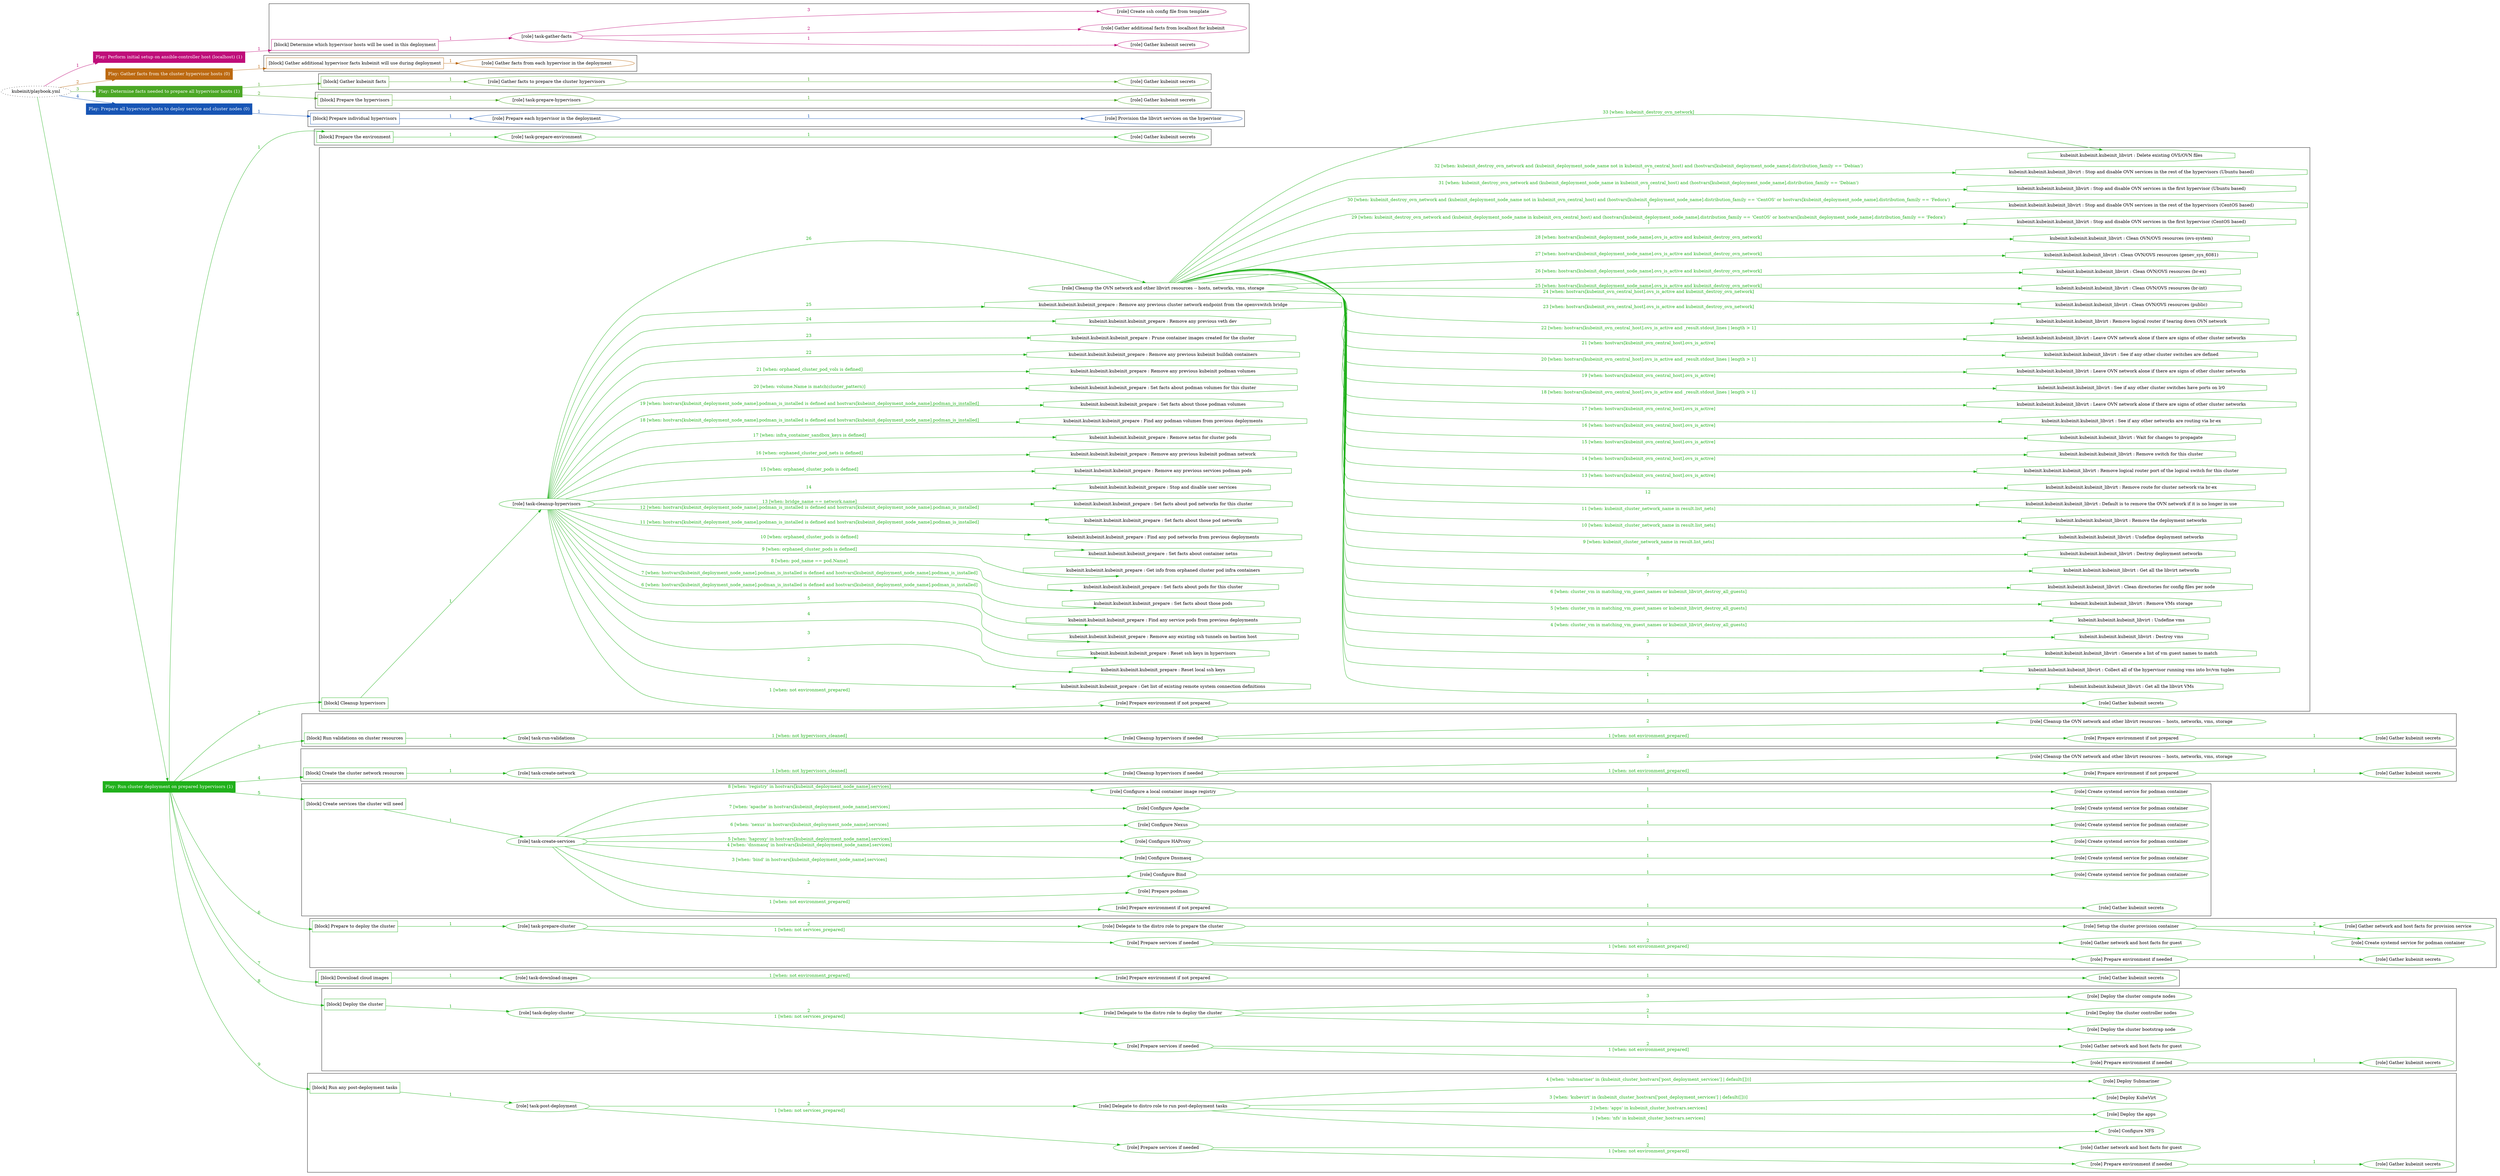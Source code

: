digraph {
	graph [concentrate=true ordering=in rankdir=LR ratio=fill]
	edge [esep=5 sep=10]
	"kubeinit/playbook.yml" [URL="/home/runner/work/kubeinit/kubeinit/kubeinit/playbook.yml" id=playbook_6a727b04 style=dotted]
	"kubeinit/playbook.yml" -> play_f273a7bb [label="1 " color="#bf0d79" fontcolor="#bf0d79" id=edge_6c117511 labeltooltip="1 " tooltip="1 "]
	subgraph "Play: Perform initial setup on ansible-controller host (localhost) (1)" {
		play_f273a7bb [label="Play: Perform initial setup on ansible-controller host (localhost) (1)" URL="/home/runner/work/kubeinit/kubeinit/kubeinit/playbook.yml" color="#bf0d79" fontcolor="#ffffff" id=play_f273a7bb shape=box style=filled tooltip=localhost]
		play_f273a7bb -> block_96eaf66e [label=1 color="#bf0d79" fontcolor="#bf0d79" id=edge_f010a47a labeltooltip=1 tooltip=1]
		subgraph cluster_block_96eaf66e {
			block_96eaf66e [label="[block] Determine which hypervisor hosts will be used in this deployment" URL="/home/runner/work/kubeinit/kubeinit/kubeinit/playbook.yml" color="#bf0d79" id=block_96eaf66e labeltooltip="Determine which hypervisor hosts will be used in this deployment" shape=box tooltip="Determine which hypervisor hosts will be used in this deployment"]
			block_96eaf66e -> role_c98b992a [label="1 " color="#bf0d79" fontcolor="#bf0d79" id=edge_dee919dc labeltooltip="1 " tooltip="1 "]
			subgraph "task-gather-facts" {
				role_c98b992a [label="[role] task-gather-facts" URL="/home/runner/work/kubeinit/kubeinit/kubeinit/playbook.yml" color="#bf0d79" id=role_c98b992a tooltip="task-gather-facts"]
				role_c98b992a -> role_d5becf1e [label="1 " color="#bf0d79" fontcolor="#bf0d79" id=edge_8ade0c0d labeltooltip="1 " tooltip="1 "]
				subgraph "Gather kubeinit secrets" {
					role_d5becf1e [label="[role] Gather kubeinit secrets" URL="/home/runner/.ansible/collections/ansible_collections/kubeinit/kubeinit/roles/kubeinit_prepare/tasks/build_hypervisors_group.yml" color="#bf0d79" id=role_d5becf1e tooltip="Gather kubeinit secrets"]
				}
				role_c98b992a -> role_76d615ba [label="2 " color="#bf0d79" fontcolor="#bf0d79" id=edge_3a9f3d6a labeltooltip="2 " tooltip="2 "]
				subgraph "Gather additional facts from localhost for kubeinit" {
					role_76d615ba [label="[role] Gather additional facts from localhost for kubeinit" URL="/home/runner/.ansible/collections/ansible_collections/kubeinit/kubeinit/roles/kubeinit_prepare/tasks/build_hypervisors_group.yml" color="#bf0d79" id=role_76d615ba tooltip="Gather additional facts from localhost for kubeinit"]
				}
				role_c98b992a -> role_4a822652 [label="3 " color="#bf0d79" fontcolor="#bf0d79" id=edge_cf9411ba labeltooltip="3 " tooltip="3 "]
				subgraph "Create ssh config file from template" {
					role_4a822652 [label="[role] Create ssh config file from template" URL="/home/runner/.ansible/collections/ansible_collections/kubeinit/kubeinit/roles/kubeinit_prepare/tasks/build_hypervisors_group.yml" color="#bf0d79" id=role_4a822652 tooltip="Create ssh config file from template"]
				}
			}
		}
	}
	"kubeinit/playbook.yml" -> play_2af8bce7 [label="2 " color="#bc6910" fontcolor="#bc6910" id=edge_a3c3d335 labeltooltip="2 " tooltip="2 "]
	subgraph "Play: Gather facts from the cluster hypervisor hosts (0)" {
		play_2af8bce7 [label="Play: Gather facts from the cluster hypervisor hosts (0)" URL="/home/runner/work/kubeinit/kubeinit/kubeinit/playbook.yml" color="#bc6910" fontcolor="#ffffff" id=play_2af8bce7 shape=box style=filled tooltip="Play: Gather facts from the cluster hypervisor hosts (0)"]
		play_2af8bce7 -> block_016c0bda [label=1 color="#bc6910" fontcolor="#bc6910" id=edge_8179e10b labeltooltip=1 tooltip=1]
		subgraph cluster_block_016c0bda {
			block_016c0bda [label="[block] Gather additional hypervisor facts kubeinit will use during deployment" URL="/home/runner/work/kubeinit/kubeinit/kubeinit/playbook.yml" color="#bc6910" id=block_016c0bda labeltooltip="Gather additional hypervisor facts kubeinit will use during deployment" shape=box tooltip="Gather additional hypervisor facts kubeinit will use during deployment"]
			block_016c0bda -> role_ccf44113 [label="1 " color="#bc6910" fontcolor="#bc6910" id=edge_6c34d404 labeltooltip="1 " tooltip="1 "]
			subgraph "Gather facts from each hypervisor in the deployment" {
				role_ccf44113 [label="[role] Gather facts from each hypervisor in the deployment" URL="/home/runner/work/kubeinit/kubeinit/kubeinit/playbook.yml" color="#bc6910" id=role_ccf44113 tooltip="Gather facts from each hypervisor in the deployment"]
			}
		}
	}
	"kubeinit/playbook.yml" -> play_976c7570 [label="3 " color="#4ba725" fontcolor="#4ba725" id=edge_3c27b0da labeltooltip="3 " tooltip="3 "]
	subgraph "Play: Determine facts needed to prepare all hypervisor hosts (1)" {
		play_976c7570 [label="Play: Determine facts needed to prepare all hypervisor hosts (1)" URL="/home/runner/work/kubeinit/kubeinit/kubeinit/playbook.yml" color="#4ba725" fontcolor="#ffffff" id=play_976c7570 shape=box style=filled tooltip=localhost]
		play_976c7570 -> block_6c7a9953 [label=1 color="#4ba725" fontcolor="#4ba725" id=edge_19d7f2cb labeltooltip=1 tooltip=1]
		subgraph cluster_block_6c7a9953 {
			block_6c7a9953 [label="[block] Gather kubeinit facts" URL="/home/runner/work/kubeinit/kubeinit/kubeinit/playbook.yml" color="#4ba725" id=block_6c7a9953 labeltooltip="Gather kubeinit facts" shape=box tooltip="Gather kubeinit facts"]
			block_6c7a9953 -> role_3a334350 [label="1 " color="#4ba725" fontcolor="#4ba725" id=edge_c728b8d7 labeltooltip="1 " tooltip="1 "]
			subgraph "Gather facts to prepare the cluster hypervisors" {
				role_3a334350 [label="[role] Gather facts to prepare the cluster hypervisors" URL="/home/runner/work/kubeinit/kubeinit/kubeinit/playbook.yml" color="#4ba725" id=role_3a334350 tooltip="Gather facts to prepare the cluster hypervisors"]
				role_3a334350 -> role_e16768a5 [label="1 " color="#4ba725" fontcolor="#4ba725" id=edge_a5516df1 labeltooltip="1 " tooltip="1 "]
				subgraph "Gather kubeinit secrets" {
					role_e16768a5 [label="[role] Gather kubeinit secrets" URL="/home/runner/.ansible/collections/ansible_collections/kubeinit/kubeinit/roles/kubeinit_prepare/tasks/gather_kubeinit_facts.yml" color="#4ba725" id=role_e16768a5 tooltip="Gather kubeinit secrets"]
				}
			}
		}
		play_976c7570 -> block_59416ebd [label=2 color="#4ba725" fontcolor="#4ba725" id=edge_97f1dc27 labeltooltip=2 tooltip=2]
		subgraph cluster_block_59416ebd {
			block_59416ebd [label="[block] Prepare the hypervisors" URL="/home/runner/work/kubeinit/kubeinit/kubeinit/playbook.yml" color="#4ba725" id=block_59416ebd labeltooltip="Prepare the hypervisors" shape=box tooltip="Prepare the hypervisors"]
			block_59416ebd -> role_90319a65 [label="1 " color="#4ba725" fontcolor="#4ba725" id=edge_eb01049e labeltooltip="1 " tooltip="1 "]
			subgraph "task-prepare-hypervisors" {
				role_90319a65 [label="[role] task-prepare-hypervisors" URL="/home/runner/work/kubeinit/kubeinit/kubeinit/playbook.yml" color="#4ba725" id=role_90319a65 tooltip="task-prepare-hypervisors"]
				role_90319a65 -> role_d6f62392 [label="1 " color="#4ba725" fontcolor="#4ba725" id=edge_d30f70c1 labeltooltip="1 " tooltip="1 "]
				subgraph "Gather kubeinit secrets" {
					role_d6f62392 [label="[role] Gather kubeinit secrets" URL="/home/runner/.ansible/collections/ansible_collections/kubeinit/kubeinit/roles/kubeinit_prepare/tasks/gather_kubeinit_facts.yml" color="#4ba725" id=role_d6f62392 tooltip="Gather kubeinit secrets"]
				}
			}
		}
	}
	"kubeinit/playbook.yml" -> play_71853d4a [label="4 " color="#1755b5" fontcolor="#1755b5" id=edge_d15ff618 labeltooltip="4 " tooltip="4 "]
	subgraph "Play: Prepare all hypervisor hosts to deploy service and cluster nodes (0)" {
		play_71853d4a [label="Play: Prepare all hypervisor hosts to deploy service and cluster nodes (0)" URL="/home/runner/work/kubeinit/kubeinit/kubeinit/playbook.yml" color="#1755b5" fontcolor="#ffffff" id=play_71853d4a shape=box style=filled tooltip="Play: Prepare all hypervisor hosts to deploy service and cluster nodes (0)"]
		play_71853d4a -> block_d70e800e [label=1 color="#1755b5" fontcolor="#1755b5" id=edge_22e432ea labeltooltip=1 tooltip=1]
		subgraph cluster_block_d70e800e {
			block_d70e800e [label="[block] Prepare individual hypervisors" URL="/home/runner/work/kubeinit/kubeinit/kubeinit/playbook.yml" color="#1755b5" id=block_d70e800e labeltooltip="Prepare individual hypervisors" shape=box tooltip="Prepare individual hypervisors"]
			block_d70e800e -> role_d78f3891 [label="1 " color="#1755b5" fontcolor="#1755b5" id=edge_cf510031 labeltooltip="1 " tooltip="1 "]
			subgraph "Prepare each hypervisor in the deployment" {
				role_d78f3891 [label="[role] Prepare each hypervisor in the deployment" URL="/home/runner/work/kubeinit/kubeinit/kubeinit/playbook.yml" color="#1755b5" id=role_d78f3891 tooltip="Prepare each hypervisor in the deployment"]
				role_d78f3891 -> role_0ce38a48 [label="1 " color="#1755b5" fontcolor="#1755b5" id=edge_91e9ea78 labeltooltip="1 " tooltip="1 "]
				subgraph "Provision the libvirt services on the hypervisor" {
					role_0ce38a48 [label="[role] Provision the libvirt services on the hypervisor" URL="/home/runner/.ansible/collections/ansible_collections/kubeinit/kubeinit/roles/kubeinit_prepare/tasks/prepare_hypervisor.yml" color="#1755b5" id=role_0ce38a48 tooltip="Provision the libvirt services on the hypervisor"]
				}
			}
		}
	}
	"kubeinit/playbook.yml" -> play_213a5a6a [label="5 " color="#20b11b" fontcolor="#20b11b" id=edge_87cc8548 labeltooltip="5 " tooltip="5 "]
	subgraph "Play: Run cluster deployment on prepared hypervisors (1)" {
		play_213a5a6a [label="Play: Run cluster deployment on prepared hypervisors (1)" URL="/home/runner/work/kubeinit/kubeinit/kubeinit/playbook.yml" color="#20b11b" fontcolor="#ffffff" id=play_213a5a6a shape=box style=filled tooltip=localhost]
		play_213a5a6a -> block_40c3a500 [label=1 color="#20b11b" fontcolor="#20b11b" id=edge_8a83aa5f labeltooltip=1 tooltip=1]
		subgraph cluster_block_40c3a500 {
			block_40c3a500 [label="[block] Prepare the environment" URL="/home/runner/work/kubeinit/kubeinit/kubeinit/playbook.yml" color="#20b11b" id=block_40c3a500 labeltooltip="Prepare the environment" shape=box tooltip="Prepare the environment"]
			block_40c3a500 -> role_18db4eba [label="1 " color="#20b11b" fontcolor="#20b11b" id=edge_25867903 labeltooltip="1 " tooltip="1 "]
			subgraph "task-prepare-environment" {
				role_18db4eba [label="[role] task-prepare-environment" URL="/home/runner/work/kubeinit/kubeinit/kubeinit/playbook.yml" color="#20b11b" id=role_18db4eba tooltip="task-prepare-environment"]
				role_18db4eba -> role_59443b41 [label="1 " color="#20b11b" fontcolor="#20b11b" id=edge_d98602e6 labeltooltip="1 " tooltip="1 "]
				subgraph "Gather kubeinit secrets" {
					role_59443b41 [label="[role] Gather kubeinit secrets" URL="/home/runner/.ansible/collections/ansible_collections/kubeinit/kubeinit/roles/kubeinit_prepare/tasks/gather_kubeinit_facts.yml" color="#20b11b" id=role_59443b41 tooltip="Gather kubeinit secrets"]
				}
			}
		}
		play_213a5a6a -> block_e8cd725d [label=2 color="#20b11b" fontcolor="#20b11b" id=edge_f2666574 labeltooltip=2 tooltip=2]
		subgraph cluster_block_e8cd725d {
			block_e8cd725d [label="[block] Cleanup hypervisors" URL="/home/runner/work/kubeinit/kubeinit/kubeinit/playbook.yml" color="#20b11b" id=block_e8cd725d labeltooltip="Cleanup hypervisors" shape=box tooltip="Cleanup hypervisors"]
			block_e8cd725d -> role_16a39b4b [label="1 " color="#20b11b" fontcolor="#20b11b" id=edge_654c87be labeltooltip="1 " tooltip="1 "]
			subgraph "task-cleanup-hypervisors" {
				role_16a39b4b [label="[role] task-cleanup-hypervisors" URL="/home/runner/work/kubeinit/kubeinit/kubeinit/playbook.yml" color="#20b11b" id=role_16a39b4b tooltip="task-cleanup-hypervisors"]
				role_16a39b4b -> role_534b3afe [label="1 [when: not environment_prepared]" color="#20b11b" fontcolor="#20b11b" id=edge_b4a6a65a labeltooltip="1 [when: not environment_prepared]" tooltip="1 [when: not environment_prepared]"]
				subgraph "Prepare environment if not prepared" {
					role_534b3afe [label="[role] Prepare environment if not prepared" URL="/home/runner/.ansible/collections/ansible_collections/kubeinit/kubeinit/roles/kubeinit_prepare/tasks/cleanup_hypervisors.yml" color="#20b11b" id=role_534b3afe tooltip="Prepare environment if not prepared"]
					role_534b3afe -> role_802fb72e [label="1 " color="#20b11b" fontcolor="#20b11b" id=edge_817beb58 labeltooltip="1 " tooltip="1 "]
					subgraph "Gather kubeinit secrets" {
						role_802fb72e [label="[role] Gather kubeinit secrets" URL="/home/runner/.ansible/collections/ansible_collections/kubeinit/kubeinit/roles/kubeinit_prepare/tasks/gather_kubeinit_facts.yml" color="#20b11b" id=role_802fb72e tooltip="Gather kubeinit secrets"]
					}
				}
				task_5ff0aec0 [label="kubeinit.kubeinit.kubeinit_prepare : Get list of existing remote system connection definitions" URL="/home/runner/.ansible/collections/ansible_collections/kubeinit/kubeinit/roles/kubeinit_prepare/tasks/cleanup_hypervisors.yml" color="#20b11b" id=task_5ff0aec0 shape=octagon tooltip="kubeinit.kubeinit.kubeinit_prepare : Get list of existing remote system connection definitions"]
				role_16a39b4b -> task_5ff0aec0 [label="2 " color="#20b11b" fontcolor="#20b11b" id=edge_e6f77212 labeltooltip="2 " tooltip="2 "]
				task_a98f7525 [label="kubeinit.kubeinit.kubeinit_prepare : Reset local ssh keys" URL="/home/runner/.ansible/collections/ansible_collections/kubeinit/kubeinit/roles/kubeinit_prepare/tasks/cleanup_hypervisors.yml" color="#20b11b" id=task_a98f7525 shape=octagon tooltip="kubeinit.kubeinit.kubeinit_prepare : Reset local ssh keys"]
				role_16a39b4b -> task_a98f7525 [label="3 " color="#20b11b" fontcolor="#20b11b" id=edge_4339943d labeltooltip="3 " tooltip="3 "]
				task_cba20a54 [label="kubeinit.kubeinit.kubeinit_prepare : Reset ssh keys in hypervisors" URL="/home/runner/.ansible/collections/ansible_collections/kubeinit/kubeinit/roles/kubeinit_prepare/tasks/cleanup_hypervisors.yml" color="#20b11b" id=task_cba20a54 shape=octagon tooltip="kubeinit.kubeinit.kubeinit_prepare : Reset ssh keys in hypervisors"]
				role_16a39b4b -> task_cba20a54 [label="4 " color="#20b11b" fontcolor="#20b11b" id=edge_afa46869 labeltooltip="4 " tooltip="4 "]
				task_e25c3eab [label="kubeinit.kubeinit.kubeinit_prepare : Remove any existing ssh tunnels on bastion host" URL="/home/runner/.ansible/collections/ansible_collections/kubeinit/kubeinit/roles/kubeinit_prepare/tasks/cleanup_hypervisors.yml" color="#20b11b" id=task_e25c3eab shape=octagon tooltip="kubeinit.kubeinit.kubeinit_prepare : Remove any existing ssh tunnels on bastion host"]
				role_16a39b4b -> task_e25c3eab [label="5 " color="#20b11b" fontcolor="#20b11b" id=edge_a9402728 labeltooltip="5 " tooltip="5 "]
				task_b58409a2 [label="kubeinit.kubeinit.kubeinit_prepare : Find any service pods from previous deployments" URL="/home/runner/.ansible/collections/ansible_collections/kubeinit/kubeinit/roles/kubeinit_prepare/tasks/cleanup_hypervisors.yml" color="#20b11b" id=task_b58409a2 shape=octagon tooltip="kubeinit.kubeinit.kubeinit_prepare : Find any service pods from previous deployments"]
				role_16a39b4b -> task_b58409a2 [label="6 [when: hostvars[kubeinit_deployment_node_name].podman_is_installed is defined and hostvars[kubeinit_deployment_node_name].podman_is_installed]" color="#20b11b" fontcolor="#20b11b" id=edge_a510cdb3 labeltooltip="6 [when: hostvars[kubeinit_deployment_node_name].podman_is_installed is defined and hostvars[kubeinit_deployment_node_name].podman_is_installed]" tooltip="6 [when: hostvars[kubeinit_deployment_node_name].podman_is_installed is defined and hostvars[kubeinit_deployment_node_name].podman_is_installed]"]
				task_349af3d9 [label="kubeinit.kubeinit.kubeinit_prepare : Set facts about those pods" URL="/home/runner/.ansible/collections/ansible_collections/kubeinit/kubeinit/roles/kubeinit_prepare/tasks/cleanup_hypervisors.yml" color="#20b11b" id=task_349af3d9 shape=octagon tooltip="kubeinit.kubeinit.kubeinit_prepare : Set facts about those pods"]
				role_16a39b4b -> task_349af3d9 [label="7 [when: hostvars[kubeinit_deployment_node_name].podman_is_installed is defined and hostvars[kubeinit_deployment_node_name].podman_is_installed]" color="#20b11b" fontcolor="#20b11b" id=edge_e18e8e44 labeltooltip="7 [when: hostvars[kubeinit_deployment_node_name].podman_is_installed is defined and hostvars[kubeinit_deployment_node_name].podman_is_installed]" tooltip="7 [when: hostvars[kubeinit_deployment_node_name].podman_is_installed is defined and hostvars[kubeinit_deployment_node_name].podman_is_installed]"]
				task_c75bfe53 [label="kubeinit.kubeinit.kubeinit_prepare : Set facts about pods for this cluster" URL="/home/runner/.ansible/collections/ansible_collections/kubeinit/kubeinit/roles/kubeinit_prepare/tasks/cleanup_hypervisors.yml" color="#20b11b" id=task_c75bfe53 shape=octagon tooltip="kubeinit.kubeinit.kubeinit_prepare : Set facts about pods for this cluster"]
				role_16a39b4b -> task_c75bfe53 [label="8 [when: pod_name == pod.Name]" color="#20b11b" fontcolor="#20b11b" id=edge_dad7ef51 labeltooltip="8 [when: pod_name == pod.Name]" tooltip="8 [when: pod_name == pod.Name]"]
				task_286afc37 [label="kubeinit.kubeinit.kubeinit_prepare : Get info from orphaned cluster pod infra containers" URL="/home/runner/.ansible/collections/ansible_collections/kubeinit/kubeinit/roles/kubeinit_prepare/tasks/cleanup_hypervisors.yml" color="#20b11b" id=task_286afc37 shape=octagon tooltip="kubeinit.kubeinit.kubeinit_prepare : Get info from orphaned cluster pod infra containers"]
				role_16a39b4b -> task_286afc37 [label="9 [when: orphaned_cluster_pods is defined]" color="#20b11b" fontcolor="#20b11b" id=edge_22617cf4 labeltooltip="9 [when: orphaned_cluster_pods is defined]" tooltip="9 [when: orphaned_cluster_pods is defined]"]
				task_3f33c880 [label="kubeinit.kubeinit.kubeinit_prepare : Set facts about container netns" URL="/home/runner/.ansible/collections/ansible_collections/kubeinit/kubeinit/roles/kubeinit_prepare/tasks/cleanup_hypervisors.yml" color="#20b11b" id=task_3f33c880 shape=octagon tooltip="kubeinit.kubeinit.kubeinit_prepare : Set facts about container netns"]
				role_16a39b4b -> task_3f33c880 [label="10 [when: orphaned_cluster_pods is defined]" color="#20b11b" fontcolor="#20b11b" id=edge_b8047f7b labeltooltip="10 [when: orphaned_cluster_pods is defined]" tooltip="10 [when: orphaned_cluster_pods is defined]"]
				task_9d50d96d [label="kubeinit.kubeinit.kubeinit_prepare : Find any pod networks from previous deployments" URL="/home/runner/.ansible/collections/ansible_collections/kubeinit/kubeinit/roles/kubeinit_prepare/tasks/cleanup_hypervisors.yml" color="#20b11b" id=task_9d50d96d shape=octagon tooltip="kubeinit.kubeinit.kubeinit_prepare : Find any pod networks from previous deployments"]
				role_16a39b4b -> task_9d50d96d [label="11 [when: hostvars[kubeinit_deployment_node_name].podman_is_installed is defined and hostvars[kubeinit_deployment_node_name].podman_is_installed]" color="#20b11b" fontcolor="#20b11b" id=edge_8e9b457b labeltooltip="11 [when: hostvars[kubeinit_deployment_node_name].podman_is_installed is defined and hostvars[kubeinit_deployment_node_name].podman_is_installed]" tooltip="11 [when: hostvars[kubeinit_deployment_node_name].podman_is_installed is defined and hostvars[kubeinit_deployment_node_name].podman_is_installed]"]
				task_9c8b5d28 [label="kubeinit.kubeinit.kubeinit_prepare : Set facts about those pod networks" URL="/home/runner/.ansible/collections/ansible_collections/kubeinit/kubeinit/roles/kubeinit_prepare/tasks/cleanup_hypervisors.yml" color="#20b11b" id=task_9c8b5d28 shape=octagon tooltip="kubeinit.kubeinit.kubeinit_prepare : Set facts about those pod networks"]
				role_16a39b4b -> task_9c8b5d28 [label="12 [when: hostvars[kubeinit_deployment_node_name].podman_is_installed is defined and hostvars[kubeinit_deployment_node_name].podman_is_installed]" color="#20b11b" fontcolor="#20b11b" id=edge_8203fc0e labeltooltip="12 [when: hostvars[kubeinit_deployment_node_name].podman_is_installed is defined and hostvars[kubeinit_deployment_node_name].podman_is_installed]" tooltip="12 [when: hostvars[kubeinit_deployment_node_name].podman_is_installed is defined and hostvars[kubeinit_deployment_node_name].podman_is_installed]"]
				task_bf7388d1 [label="kubeinit.kubeinit.kubeinit_prepare : Set facts about pod networks for this cluster" URL="/home/runner/.ansible/collections/ansible_collections/kubeinit/kubeinit/roles/kubeinit_prepare/tasks/cleanup_hypervisors.yml" color="#20b11b" id=task_bf7388d1 shape=octagon tooltip="kubeinit.kubeinit.kubeinit_prepare : Set facts about pod networks for this cluster"]
				role_16a39b4b -> task_bf7388d1 [label="13 [when: bridge_name == network.name]" color="#20b11b" fontcolor="#20b11b" id=edge_47a464de labeltooltip="13 [when: bridge_name == network.name]" tooltip="13 [when: bridge_name == network.name]"]
				task_0b5e4d38 [label="kubeinit.kubeinit.kubeinit_prepare : Stop and disable user services" URL="/home/runner/.ansible/collections/ansible_collections/kubeinit/kubeinit/roles/kubeinit_prepare/tasks/cleanup_hypervisors.yml" color="#20b11b" id=task_0b5e4d38 shape=octagon tooltip="kubeinit.kubeinit.kubeinit_prepare : Stop and disable user services"]
				role_16a39b4b -> task_0b5e4d38 [label="14 " color="#20b11b" fontcolor="#20b11b" id=edge_f036b11b labeltooltip="14 " tooltip="14 "]
				task_fd1e3277 [label="kubeinit.kubeinit.kubeinit_prepare : Remove any previous services podman pods" URL="/home/runner/.ansible/collections/ansible_collections/kubeinit/kubeinit/roles/kubeinit_prepare/tasks/cleanup_hypervisors.yml" color="#20b11b" id=task_fd1e3277 shape=octagon tooltip="kubeinit.kubeinit.kubeinit_prepare : Remove any previous services podman pods"]
				role_16a39b4b -> task_fd1e3277 [label="15 [when: orphaned_cluster_pods is defined]" color="#20b11b" fontcolor="#20b11b" id=edge_84386d51 labeltooltip="15 [when: orphaned_cluster_pods is defined]" tooltip="15 [when: orphaned_cluster_pods is defined]"]
				task_1f4c226e [label="kubeinit.kubeinit.kubeinit_prepare : Remove any previous kubeinit podman network" URL="/home/runner/.ansible/collections/ansible_collections/kubeinit/kubeinit/roles/kubeinit_prepare/tasks/cleanup_hypervisors.yml" color="#20b11b" id=task_1f4c226e shape=octagon tooltip="kubeinit.kubeinit.kubeinit_prepare : Remove any previous kubeinit podman network"]
				role_16a39b4b -> task_1f4c226e [label="16 [when: orphaned_cluster_pod_nets is defined]" color="#20b11b" fontcolor="#20b11b" id=edge_715d73ee labeltooltip="16 [when: orphaned_cluster_pod_nets is defined]" tooltip="16 [when: orphaned_cluster_pod_nets is defined]"]
				task_df812a61 [label="kubeinit.kubeinit.kubeinit_prepare : Remove netns for cluster pods" URL="/home/runner/.ansible/collections/ansible_collections/kubeinit/kubeinit/roles/kubeinit_prepare/tasks/cleanup_hypervisors.yml" color="#20b11b" id=task_df812a61 shape=octagon tooltip="kubeinit.kubeinit.kubeinit_prepare : Remove netns for cluster pods"]
				role_16a39b4b -> task_df812a61 [label="17 [when: infra_container_sandbox_keys is defined]" color="#20b11b" fontcolor="#20b11b" id=edge_e671fdc8 labeltooltip="17 [when: infra_container_sandbox_keys is defined]" tooltip="17 [when: infra_container_sandbox_keys is defined]"]
				task_76775033 [label="kubeinit.kubeinit.kubeinit_prepare : Find any podman volumes from previous deployments" URL="/home/runner/.ansible/collections/ansible_collections/kubeinit/kubeinit/roles/kubeinit_prepare/tasks/cleanup_hypervisors.yml" color="#20b11b" id=task_76775033 shape=octagon tooltip="kubeinit.kubeinit.kubeinit_prepare : Find any podman volumes from previous deployments"]
				role_16a39b4b -> task_76775033 [label="18 [when: hostvars[kubeinit_deployment_node_name].podman_is_installed is defined and hostvars[kubeinit_deployment_node_name].podman_is_installed]" color="#20b11b" fontcolor="#20b11b" id=edge_8442a819 labeltooltip="18 [when: hostvars[kubeinit_deployment_node_name].podman_is_installed is defined and hostvars[kubeinit_deployment_node_name].podman_is_installed]" tooltip="18 [when: hostvars[kubeinit_deployment_node_name].podman_is_installed is defined and hostvars[kubeinit_deployment_node_name].podman_is_installed]"]
				task_a1da0eb8 [label="kubeinit.kubeinit.kubeinit_prepare : Set facts about those podman volumes" URL="/home/runner/.ansible/collections/ansible_collections/kubeinit/kubeinit/roles/kubeinit_prepare/tasks/cleanup_hypervisors.yml" color="#20b11b" id=task_a1da0eb8 shape=octagon tooltip="kubeinit.kubeinit.kubeinit_prepare : Set facts about those podman volumes"]
				role_16a39b4b -> task_a1da0eb8 [label="19 [when: hostvars[kubeinit_deployment_node_name].podman_is_installed is defined and hostvars[kubeinit_deployment_node_name].podman_is_installed]" color="#20b11b" fontcolor="#20b11b" id=edge_a111ddd7 labeltooltip="19 [when: hostvars[kubeinit_deployment_node_name].podman_is_installed is defined and hostvars[kubeinit_deployment_node_name].podman_is_installed]" tooltip="19 [when: hostvars[kubeinit_deployment_node_name].podman_is_installed is defined and hostvars[kubeinit_deployment_node_name].podman_is_installed]"]
				task_f508038d [label="kubeinit.kubeinit.kubeinit_prepare : Set facts about podman volumes for this cluster" URL="/home/runner/.ansible/collections/ansible_collections/kubeinit/kubeinit/roles/kubeinit_prepare/tasks/cleanup_hypervisors.yml" color="#20b11b" id=task_f508038d shape=octagon tooltip="kubeinit.kubeinit.kubeinit_prepare : Set facts about podman volumes for this cluster"]
				role_16a39b4b -> task_f508038d [label="20 [when: volume.Name is match(cluster_pattern)]" color="#20b11b" fontcolor="#20b11b" id=edge_f1220453 labeltooltip="20 [when: volume.Name is match(cluster_pattern)]" tooltip="20 [when: volume.Name is match(cluster_pattern)]"]
				task_d2769fd6 [label="kubeinit.kubeinit.kubeinit_prepare : Remove any previous kubeinit podman volumes" URL="/home/runner/.ansible/collections/ansible_collections/kubeinit/kubeinit/roles/kubeinit_prepare/tasks/cleanup_hypervisors.yml" color="#20b11b" id=task_d2769fd6 shape=octagon tooltip="kubeinit.kubeinit.kubeinit_prepare : Remove any previous kubeinit podman volumes"]
				role_16a39b4b -> task_d2769fd6 [label="21 [when: orphaned_cluster_pod_vols is defined]" color="#20b11b" fontcolor="#20b11b" id=edge_6a48aa52 labeltooltip="21 [when: orphaned_cluster_pod_vols is defined]" tooltip="21 [when: orphaned_cluster_pod_vols is defined]"]
				task_b753aab9 [label="kubeinit.kubeinit.kubeinit_prepare : Remove any previous kubeinit buildah containers" URL="/home/runner/.ansible/collections/ansible_collections/kubeinit/kubeinit/roles/kubeinit_prepare/tasks/cleanup_hypervisors.yml" color="#20b11b" id=task_b753aab9 shape=octagon tooltip="kubeinit.kubeinit.kubeinit_prepare : Remove any previous kubeinit buildah containers"]
				role_16a39b4b -> task_b753aab9 [label="22 " color="#20b11b" fontcolor="#20b11b" id=edge_58bf4073 labeltooltip="22 " tooltip="22 "]
				task_f4fe4e67 [label="kubeinit.kubeinit.kubeinit_prepare : Prune container images created for the cluster" URL="/home/runner/.ansible/collections/ansible_collections/kubeinit/kubeinit/roles/kubeinit_prepare/tasks/cleanup_hypervisors.yml" color="#20b11b" id=task_f4fe4e67 shape=octagon tooltip="kubeinit.kubeinit.kubeinit_prepare : Prune container images created for the cluster"]
				role_16a39b4b -> task_f4fe4e67 [label="23 " color="#20b11b" fontcolor="#20b11b" id=edge_39d9e789 labeltooltip="23 " tooltip="23 "]
				task_32c915de [label="kubeinit.kubeinit.kubeinit_prepare : Remove any previous veth dev" URL="/home/runner/.ansible/collections/ansible_collections/kubeinit/kubeinit/roles/kubeinit_prepare/tasks/cleanup_hypervisors.yml" color="#20b11b" id=task_32c915de shape=octagon tooltip="kubeinit.kubeinit.kubeinit_prepare : Remove any previous veth dev"]
				role_16a39b4b -> task_32c915de [label="24 " color="#20b11b" fontcolor="#20b11b" id=edge_f244aa2e labeltooltip="24 " tooltip="24 "]
				task_fa202cdf [label="kubeinit.kubeinit.kubeinit_prepare : Remove any previous cluster network endpoint from the openvswitch bridge" URL="/home/runner/.ansible/collections/ansible_collections/kubeinit/kubeinit/roles/kubeinit_prepare/tasks/cleanup_hypervisors.yml" color="#20b11b" id=task_fa202cdf shape=octagon tooltip="kubeinit.kubeinit.kubeinit_prepare : Remove any previous cluster network endpoint from the openvswitch bridge"]
				role_16a39b4b -> task_fa202cdf [label="25 " color="#20b11b" fontcolor="#20b11b" id=edge_52fb8d2f labeltooltip="25 " tooltip="25 "]
				role_16a39b4b -> role_593e6941 [label="26 " color="#20b11b" fontcolor="#20b11b" id=edge_a9abac30 labeltooltip="26 " tooltip="26 "]
				subgraph "Cleanup the OVN network and other libvirt resources -- hosts, networks, vms, storage" {
					role_593e6941 [label="[role] Cleanup the OVN network and other libvirt resources -- hosts, networks, vms, storage" URL="/home/runner/.ansible/collections/ansible_collections/kubeinit/kubeinit/roles/kubeinit_prepare/tasks/cleanup_hypervisors.yml" color="#20b11b" id=role_593e6941 tooltip="Cleanup the OVN network and other libvirt resources -- hosts, networks, vms, storage"]
					task_fc07f73e [label="kubeinit.kubeinit.kubeinit_libvirt : Get all the libvirt VMs" URL="/home/runner/.ansible/collections/ansible_collections/kubeinit/kubeinit/roles/kubeinit_libvirt/tasks/cleanup_libvirt.yml" color="#20b11b" id=task_fc07f73e shape=octagon tooltip="kubeinit.kubeinit.kubeinit_libvirt : Get all the libvirt VMs"]
					role_593e6941 -> task_fc07f73e [label="1 " color="#20b11b" fontcolor="#20b11b" id=edge_0c915e22 labeltooltip="1 " tooltip="1 "]
					task_0ce5de1b [label="kubeinit.kubeinit.kubeinit_libvirt : Collect all of the hypervisor running vms into hv/vm tuples" URL="/home/runner/.ansible/collections/ansible_collections/kubeinit/kubeinit/roles/kubeinit_libvirt/tasks/cleanup_libvirt.yml" color="#20b11b" id=task_0ce5de1b shape=octagon tooltip="kubeinit.kubeinit.kubeinit_libvirt : Collect all of the hypervisor running vms into hv/vm tuples"]
					role_593e6941 -> task_0ce5de1b [label="2 " color="#20b11b" fontcolor="#20b11b" id=edge_41946919 labeltooltip="2 " tooltip="2 "]
					task_50fa5a94 [label="kubeinit.kubeinit.kubeinit_libvirt : Generate a list of vm guest names to match" URL="/home/runner/.ansible/collections/ansible_collections/kubeinit/kubeinit/roles/kubeinit_libvirt/tasks/cleanup_libvirt.yml" color="#20b11b" id=task_50fa5a94 shape=octagon tooltip="kubeinit.kubeinit.kubeinit_libvirt : Generate a list of vm guest names to match"]
					role_593e6941 -> task_50fa5a94 [label="3 " color="#20b11b" fontcolor="#20b11b" id=edge_0dc194fb labeltooltip="3 " tooltip="3 "]
					task_1f467c0f [label="kubeinit.kubeinit.kubeinit_libvirt : Destroy vms" URL="/home/runner/.ansible/collections/ansible_collections/kubeinit/kubeinit/roles/kubeinit_libvirt/tasks/cleanup_libvirt.yml" color="#20b11b" id=task_1f467c0f shape=octagon tooltip="kubeinit.kubeinit.kubeinit_libvirt : Destroy vms"]
					role_593e6941 -> task_1f467c0f [label="4 [when: cluster_vm in matching_vm_guest_names or kubeinit_libvirt_destroy_all_guests]" color="#20b11b" fontcolor="#20b11b" id=edge_e9a9a649 labeltooltip="4 [when: cluster_vm in matching_vm_guest_names or kubeinit_libvirt_destroy_all_guests]" tooltip="4 [when: cluster_vm in matching_vm_guest_names or kubeinit_libvirt_destroy_all_guests]"]
					task_3a609800 [label="kubeinit.kubeinit.kubeinit_libvirt : Undefine vms" URL="/home/runner/.ansible/collections/ansible_collections/kubeinit/kubeinit/roles/kubeinit_libvirt/tasks/cleanup_libvirt.yml" color="#20b11b" id=task_3a609800 shape=octagon tooltip="kubeinit.kubeinit.kubeinit_libvirt : Undefine vms"]
					role_593e6941 -> task_3a609800 [label="5 [when: cluster_vm in matching_vm_guest_names or kubeinit_libvirt_destroy_all_guests]" color="#20b11b" fontcolor="#20b11b" id=edge_f01b70b6 labeltooltip="5 [when: cluster_vm in matching_vm_guest_names or kubeinit_libvirt_destroy_all_guests]" tooltip="5 [when: cluster_vm in matching_vm_guest_names or kubeinit_libvirt_destroy_all_guests]"]
					task_125fb8b9 [label="kubeinit.kubeinit.kubeinit_libvirt : Remove VMs storage" URL="/home/runner/.ansible/collections/ansible_collections/kubeinit/kubeinit/roles/kubeinit_libvirt/tasks/cleanup_libvirt.yml" color="#20b11b" id=task_125fb8b9 shape=octagon tooltip="kubeinit.kubeinit.kubeinit_libvirt : Remove VMs storage"]
					role_593e6941 -> task_125fb8b9 [label="6 [when: cluster_vm in matching_vm_guest_names or kubeinit_libvirt_destroy_all_guests]" color="#20b11b" fontcolor="#20b11b" id=edge_a0ebed45 labeltooltip="6 [when: cluster_vm in matching_vm_guest_names or kubeinit_libvirt_destroy_all_guests]" tooltip="6 [when: cluster_vm in matching_vm_guest_names or kubeinit_libvirt_destroy_all_guests]"]
					task_1e217f04 [label="kubeinit.kubeinit.kubeinit_libvirt : Clean directories for config files per node" URL="/home/runner/.ansible/collections/ansible_collections/kubeinit/kubeinit/roles/kubeinit_libvirt/tasks/cleanup_libvirt.yml" color="#20b11b" id=task_1e217f04 shape=octagon tooltip="kubeinit.kubeinit.kubeinit_libvirt : Clean directories for config files per node"]
					role_593e6941 -> task_1e217f04 [label="7 " color="#20b11b" fontcolor="#20b11b" id=edge_e25dc3d2 labeltooltip="7 " tooltip="7 "]
					task_101433e0 [label="kubeinit.kubeinit.kubeinit_libvirt : Get all the libvirt networks" URL="/home/runner/.ansible/collections/ansible_collections/kubeinit/kubeinit/roles/kubeinit_libvirt/tasks/cleanup_libvirt.yml" color="#20b11b" id=task_101433e0 shape=octagon tooltip="kubeinit.kubeinit.kubeinit_libvirt : Get all the libvirt networks"]
					role_593e6941 -> task_101433e0 [label="8 " color="#20b11b" fontcolor="#20b11b" id=edge_2d79c6dc labeltooltip="8 " tooltip="8 "]
					task_0840da4f [label="kubeinit.kubeinit.kubeinit_libvirt : Destroy deployment networks" URL="/home/runner/.ansible/collections/ansible_collections/kubeinit/kubeinit/roles/kubeinit_libvirt/tasks/cleanup_libvirt.yml" color="#20b11b" id=task_0840da4f shape=octagon tooltip="kubeinit.kubeinit.kubeinit_libvirt : Destroy deployment networks"]
					role_593e6941 -> task_0840da4f [label="9 [when: kubeinit_cluster_network_name in result.list_nets]" color="#20b11b" fontcolor="#20b11b" id=edge_cc0607f9 labeltooltip="9 [when: kubeinit_cluster_network_name in result.list_nets]" tooltip="9 [when: kubeinit_cluster_network_name in result.list_nets]"]
					task_490c989d [label="kubeinit.kubeinit.kubeinit_libvirt : Undefine deployment networks" URL="/home/runner/.ansible/collections/ansible_collections/kubeinit/kubeinit/roles/kubeinit_libvirt/tasks/cleanup_libvirt.yml" color="#20b11b" id=task_490c989d shape=octagon tooltip="kubeinit.kubeinit.kubeinit_libvirt : Undefine deployment networks"]
					role_593e6941 -> task_490c989d [label="10 [when: kubeinit_cluster_network_name in result.list_nets]" color="#20b11b" fontcolor="#20b11b" id=edge_308ffb7a labeltooltip="10 [when: kubeinit_cluster_network_name in result.list_nets]" tooltip="10 [when: kubeinit_cluster_network_name in result.list_nets]"]
					task_f510a17f [label="kubeinit.kubeinit.kubeinit_libvirt : Remove the deployment networks" URL="/home/runner/.ansible/collections/ansible_collections/kubeinit/kubeinit/roles/kubeinit_libvirt/tasks/cleanup_libvirt.yml" color="#20b11b" id=task_f510a17f shape=octagon tooltip="kubeinit.kubeinit.kubeinit_libvirt : Remove the deployment networks"]
					role_593e6941 -> task_f510a17f [label="11 [when: kubeinit_cluster_network_name in result.list_nets]" color="#20b11b" fontcolor="#20b11b" id=edge_3db420ed labeltooltip="11 [when: kubeinit_cluster_network_name in result.list_nets]" tooltip="11 [when: kubeinit_cluster_network_name in result.list_nets]"]
					task_2ef82c7c [label="kubeinit.kubeinit.kubeinit_libvirt : Default is to remove the OVN network if it is no longer in use" URL="/home/runner/.ansible/collections/ansible_collections/kubeinit/kubeinit/roles/kubeinit_libvirt/tasks/cleanup_libvirt.yml" color="#20b11b" id=task_2ef82c7c shape=octagon tooltip="kubeinit.kubeinit.kubeinit_libvirt : Default is to remove the OVN network if it is no longer in use"]
					role_593e6941 -> task_2ef82c7c [label="12 " color="#20b11b" fontcolor="#20b11b" id=edge_bc5ba28a labeltooltip="12 " tooltip="12 "]
					task_edb450f4 [label="kubeinit.kubeinit.kubeinit_libvirt : Remove route for cluster network via br-ex" URL="/home/runner/.ansible/collections/ansible_collections/kubeinit/kubeinit/roles/kubeinit_libvirt/tasks/cleanup_libvirt.yml" color="#20b11b" id=task_edb450f4 shape=octagon tooltip="kubeinit.kubeinit.kubeinit_libvirt : Remove route for cluster network via br-ex"]
					role_593e6941 -> task_edb450f4 [label="13 [when: hostvars[kubeinit_ovn_central_host].ovs_is_active]" color="#20b11b" fontcolor="#20b11b" id=edge_58ae9e79 labeltooltip="13 [when: hostvars[kubeinit_ovn_central_host].ovs_is_active]" tooltip="13 [when: hostvars[kubeinit_ovn_central_host].ovs_is_active]"]
					task_23cfccec [label="kubeinit.kubeinit.kubeinit_libvirt : Remove logical router port of the logical switch for this cluster" URL="/home/runner/.ansible/collections/ansible_collections/kubeinit/kubeinit/roles/kubeinit_libvirt/tasks/cleanup_libvirt.yml" color="#20b11b" id=task_23cfccec shape=octagon tooltip="kubeinit.kubeinit.kubeinit_libvirt : Remove logical router port of the logical switch for this cluster"]
					role_593e6941 -> task_23cfccec [label="14 [when: hostvars[kubeinit_ovn_central_host].ovs_is_active]" color="#20b11b" fontcolor="#20b11b" id=edge_3a108889 labeltooltip="14 [when: hostvars[kubeinit_ovn_central_host].ovs_is_active]" tooltip="14 [when: hostvars[kubeinit_ovn_central_host].ovs_is_active]"]
					task_e7396b58 [label="kubeinit.kubeinit.kubeinit_libvirt : Remove switch for this cluster" URL="/home/runner/.ansible/collections/ansible_collections/kubeinit/kubeinit/roles/kubeinit_libvirt/tasks/cleanup_libvirt.yml" color="#20b11b" id=task_e7396b58 shape=octagon tooltip="kubeinit.kubeinit.kubeinit_libvirt : Remove switch for this cluster"]
					role_593e6941 -> task_e7396b58 [label="15 [when: hostvars[kubeinit_ovn_central_host].ovs_is_active]" color="#20b11b" fontcolor="#20b11b" id=edge_7edcf0b8 labeltooltip="15 [when: hostvars[kubeinit_ovn_central_host].ovs_is_active]" tooltip="15 [when: hostvars[kubeinit_ovn_central_host].ovs_is_active]"]
					task_684c9543 [label="kubeinit.kubeinit.kubeinit_libvirt : Wait for changes to propagate" URL="/home/runner/.ansible/collections/ansible_collections/kubeinit/kubeinit/roles/kubeinit_libvirt/tasks/cleanup_libvirt.yml" color="#20b11b" id=task_684c9543 shape=octagon tooltip="kubeinit.kubeinit.kubeinit_libvirt : Wait for changes to propagate"]
					role_593e6941 -> task_684c9543 [label="16 [when: hostvars[kubeinit_ovn_central_host].ovs_is_active]" color="#20b11b" fontcolor="#20b11b" id=edge_81ac9b2b labeltooltip="16 [when: hostvars[kubeinit_ovn_central_host].ovs_is_active]" tooltip="16 [when: hostvars[kubeinit_ovn_central_host].ovs_is_active]"]
					task_b0a0ca9b [label="kubeinit.kubeinit.kubeinit_libvirt : See if any other networks are routing via br-ex" URL="/home/runner/.ansible/collections/ansible_collections/kubeinit/kubeinit/roles/kubeinit_libvirt/tasks/cleanup_libvirt.yml" color="#20b11b" id=task_b0a0ca9b shape=octagon tooltip="kubeinit.kubeinit.kubeinit_libvirt : See if any other networks are routing via br-ex"]
					role_593e6941 -> task_b0a0ca9b [label="17 [when: hostvars[kubeinit_ovn_central_host].ovs_is_active]" color="#20b11b" fontcolor="#20b11b" id=edge_42a282c5 labeltooltip="17 [when: hostvars[kubeinit_ovn_central_host].ovs_is_active]" tooltip="17 [when: hostvars[kubeinit_ovn_central_host].ovs_is_active]"]
					task_31280873 [label="kubeinit.kubeinit.kubeinit_libvirt : Leave OVN network alone if there are signs of other cluster networks" URL="/home/runner/.ansible/collections/ansible_collections/kubeinit/kubeinit/roles/kubeinit_libvirt/tasks/cleanup_libvirt.yml" color="#20b11b" id=task_31280873 shape=octagon tooltip="kubeinit.kubeinit.kubeinit_libvirt : Leave OVN network alone if there are signs of other cluster networks"]
					role_593e6941 -> task_31280873 [label="18 [when: hostvars[kubeinit_ovn_central_host].ovs_is_active and _result.stdout_lines | length > 1]" color="#20b11b" fontcolor="#20b11b" id=edge_356bf987 labeltooltip="18 [when: hostvars[kubeinit_ovn_central_host].ovs_is_active and _result.stdout_lines | length > 1]" tooltip="18 [when: hostvars[kubeinit_ovn_central_host].ovs_is_active and _result.stdout_lines | length > 1]"]
					task_3c4171f0 [label="kubeinit.kubeinit.kubeinit_libvirt : See if any other cluster switches have ports on lr0" URL="/home/runner/.ansible/collections/ansible_collections/kubeinit/kubeinit/roles/kubeinit_libvirt/tasks/cleanup_libvirt.yml" color="#20b11b" id=task_3c4171f0 shape=octagon tooltip="kubeinit.kubeinit.kubeinit_libvirt : See if any other cluster switches have ports on lr0"]
					role_593e6941 -> task_3c4171f0 [label="19 [when: hostvars[kubeinit_ovn_central_host].ovs_is_active]" color="#20b11b" fontcolor="#20b11b" id=edge_6751b7f3 labeltooltip="19 [when: hostvars[kubeinit_ovn_central_host].ovs_is_active]" tooltip="19 [when: hostvars[kubeinit_ovn_central_host].ovs_is_active]"]
					task_bfa89aac [label="kubeinit.kubeinit.kubeinit_libvirt : Leave OVN network alone if there are signs of other cluster networks" URL="/home/runner/.ansible/collections/ansible_collections/kubeinit/kubeinit/roles/kubeinit_libvirt/tasks/cleanup_libvirt.yml" color="#20b11b" id=task_bfa89aac shape=octagon tooltip="kubeinit.kubeinit.kubeinit_libvirt : Leave OVN network alone if there are signs of other cluster networks"]
					role_593e6941 -> task_bfa89aac [label="20 [when: hostvars[kubeinit_ovn_central_host].ovs_is_active and _result.stdout_lines | length > 1]" color="#20b11b" fontcolor="#20b11b" id=edge_b88535a7 labeltooltip="20 [when: hostvars[kubeinit_ovn_central_host].ovs_is_active and _result.stdout_lines | length > 1]" tooltip="20 [when: hostvars[kubeinit_ovn_central_host].ovs_is_active and _result.stdout_lines | length > 1]"]
					task_97b6fb22 [label="kubeinit.kubeinit.kubeinit_libvirt : See if any other cluster switches are defined" URL="/home/runner/.ansible/collections/ansible_collections/kubeinit/kubeinit/roles/kubeinit_libvirt/tasks/cleanup_libvirt.yml" color="#20b11b" id=task_97b6fb22 shape=octagon tooltip="kubeinit.kubeinit.kubeinit_libvirt : See if any other cluster switches are defined"]
					role_593e6941 -> task_97b6fb22 [label="21 [when: hostvars[kubeinit_ovn_central_host].ovs_is_active]" color="#20b11b" fontcolor="#20b11b" id=edge_30b21785 labeltooltip="21 [when: hostvars[kubeinit_ovn_central_host].ovs_is_active]" tooltip="21 [when: hostvars[kubeinit_ovn_central_host].ovs_is_active]"]
					task_c576e566 [label="kubeinit.kubeinit.kubeinit_libvirt : Leave OVN network alone if there are signs of other cluster networks" URL="/home/runner/.ansible/collections/ansible_collections/kubeinit/kubeinit/roles/kubeinit_libvirt/tasks/cleanup_libvirt.yml" color="#20b11b" id=task_c576e566 shape=octagon tooltip="kubeinit.kubeinit.kubeinit_libvirt : Leave OVN network alone if there are signs of other cluster networks"]
					role_593e6941 -> task_c576e566 [label="22 [when: hostvars[kubeinit_ovn_central_host].ovs_is_active and _result.stdout_lines | length > 1]" color="#20b11b" fontcolor="#20b11b" id=edge_43bdeb68 labeltooltip="22 [when: hostvars[kubeinit_ovn_central_host].ovs_is_active and _result.stdout_lines | length > 1]" tooltip="22 [when: hostvars[kubeinit_ovn_central_host].ovs_is_active and _result.stdout_lines | length > 1]"]
					task_b3b5893a [label="kubeinit.kubeinit.kubeinit_libvirt : Remove logical router if tearing down OVN network" URL="/home/runner/.ansible/collections/ansible_collections/kubeinit/kubeinit/roles/kubeinit_libvirt/tasks/cleanup_libvirt.yml" color="#20b11b" id=task_b3b5893a shape=octagon tooltip="kubeinit.kubeinit.kubeinit_libvirt : Remove logical router if tearing down OVN network"]
					role_593e6941 -> task_b3b5893a [label="23 [when: hostvars[kubeinit_ovn_central_host].ovs_is_active and kubeinit_destroy_ovn_network]" color="#20b11b" fontcolor="#20b11b" id=edge_3de7de98 labeltooltip="23 [when: hostvars[kubeinit_ovn_central_host].ovs_is_active and kubeinit_destroy_ovn_network]" tooltip="23 [when: hostvars[kubeinit_ovn_central_host].ovs_is_active and kubeinit_destroy_ovn_network]"]
					task_d467d6e6 [label="kubeinit.kubeinit.kubeinit_libvirt : Clean OVN/OVS resources (public)" URL="/home/runner/.ansible/collections/ansible_collections/kubeinit/kubeinit/roles/kubeinit_libvirt/tasks/cleanup_libvirt.yml" color="#20b11b" id=task_d467d6e6 shape=octagon tooltip="kubeinit.kubeinit.kubeinit_libvirt : Clean OVN/OVS resources (public)"]
					role_593e6941 -> task_d467d6e6 [label="24 [when: hostvars[kubeinit_ovn_central_host].ovs_is_active and kubeinit_destroy_ovn_network]" color="#20b11b" fontcolor="#20b11b" id=edge_92ae50c7 labeltooltip="24 [when: hostvars[kubeinit_ovn_central_host].ovs_is_active and kubeinit_destroy_ovn_network]" tooltip="24 [when: hostvars[kubeinit_ovn_central_host].ovs_is_active and kubeinit_destroy_ovn_network]"]
					task_119fc8e1 [label="kubeinit.kubeinit.kubeinit_libvirt : Clean OVN/OVS resources (br-int)" URL="/home/runner/.ansible/collections/ansible_collections/kubeinit/kubeinit/roles/kubeinit_libvirt/tasks/cleanup_libvirt.yml" color="#20b11b" id=task_119fc8e1 shape=octagon tooltip="kubeinit.kubeinit.kubeinit_libvirt : Clean OVN/OVS resources (br-int)"]
					role_593e6941 -> task_119fc8e1 [label="25 [when: hostvars[kubeinit_deployment_node_name].ovs_is_active and kubeinit_destroy_ovn_network]" color="#20b11b" fontcolor="#20b11b" id=edge_b9f4bb4b labeltooltip="25 [when: hostvars[kubeinit_deployment_node_name].ovs_is_active and kubeinit_destroy_ovn_network]" tooltip="25 [when: hostvars[kubeinit_deployment_node_name].ovs_is_active and kubeinit_destroy_ovn_network]"]
					task_277d5d67 [label="kubeinit.kubeinit.kubeinit_libvirt : Clean OVN/OVS resources (br-ex)" URL="/home/runner/.ansible/collections/ansible_collections/kubeinit/kubeinit/roles/kubeinit_libvirt/tasks/cleanup_libvirt.yml" color="#20b11b" id=task_277d5d67 shape=octagon tooltip="kubeinit.kubeinit.kubeinit_libvirt : Clean OVN/OVS resources (br-ex)"]
					role_593e6941 -> task_277d5d67 [label="26 [when: hostvars[kubeinit_deployment_node_name].ovs_is_active and kubeinit_destroy_ovn_network]" color="#20b11b" fontcolor="#20b11b" id=edge_22c55079 labeltooltip="26 [when: hostvars[kubeinit_deployment_node_name].ovs_is_active and kubeinit_destroy_ovn_network]" tooltip="26 [when: hostvars[kubeinit_deployment_node_name].ovs_is_active and kubeinit_destroy_ovn_network]"]
					task_2deaf0ec [label="kubeinit.kubeinit.kubeinit_libvirt : Clean OVN/OVS resources (genev_sys_6081)" URL="/home/runner/.ansible/collections/ansible_collections/kubeinit/kubeinit/roles/kubeinit_libvirt/tasks/cleanup_libvirt.yml" color="#20b11b" id=task_2deaf0ec shape=octagon tooltip="kubeinit.kubeinit.kubeinit_libvirt : Clean OVN/OVS resources (genev_sys_6081)"]
					role_593e6941 -> task_2deaf0ec [label="27 [when: hostvars[kubeinit_deployment_node_name].ovs_is_active and kubeinit_destroy_ovn_network]" color="#20b11b" fontcolor="#20b11b" id=edge_9715ed1d labeltooltip="27 [when: hostvars[kubeinit_deployment_node_name].ovs_is_active and kubeinit_destroy_ovn_network]" tooltip="27 [when: hostvars[kubeinit_deployment_node_name].ovs_is_active and kubeinit_destroy_ovn_network]"]
					task_56013ccb [label="kubeinit.kubeinit.kubeinit_libvirt : Clean OVN/OVS resources (ovs-system)" URL="/home/runner/.ansible/collections/ansible_collections/kubeinit/kubeinit/roles/kubeinit_libvirt/tasks/cleanup_libvirt.yml" color="#20b11b" id=task_56013ccb shape=octagon tooltip="kubeinit.kubeinit.kubeinit_libvirt : Clean OVN/OVS resources (ovs-system)"]
					role_593e6941 -> task_56013ccb [label="28 [when: hostvars[kubeinit_deployment_node_name].ovs_is_active and kubeinit_destroy_ovn_network]" color="#20b11b" fontcolor="#20b11b" id=edge_c9d3da33 labeltooltip="28 [when: hostvars[kubeinit_deployment_node_name].ovs_is_active and kubeinit_destroy_ovn_network]" tooltip="28 [when: hostvars[kubeinit_deployment_node_name].ovs_is_active and kubeinit_destroy_ovn_network]"]
					task_467b992b [label="kubeinit.kubeinit.kubeinit_libvirt : Stop and disable OVN services in the first hypervisor (CentOS based)" URL="/home/runner/.ansible/collections/ansible_collections/kubeinit/kubeinit/roles/kubeinit_libvirt/tasks/cleanup_libvirt.yml" color="#20b11b" id=task_467b992b shape=octagon tooltip="kubeinit.kubeinit.kubeinit_libvirt : Stop and disable OVN services in the first hypervisor (CentOS based)"]
					role_593e6941 -> task_467b992b [label="29 [when: kubeinit_destroy_ovn_network and (kubeinit_deployment_node_name in kubeinit_ovn_central_host) and (hostvars[kubeinit_deployment_node_name].distribution_family == 'CentOS' or hostvars[kubeinit_deployment_node_name].distribution_family == 'Fedora')
]" color="#20b11b" fontcolor="#20b11b" id=edge_ab5cb913 labeltooltip="29 [when: kubeinit_destroy_ovn_network and (kubeinit_deployment_node_name in kubeinit_ovn_central_host) and (hostvars[kubeinit_deployment_node_name].distribution_family == 'CentOS' or hostvars[kubeinit_deployment_node_name].distribution_family == 'Fedora')
]" tooltip="29 [when: kubeinit_destroy_ovn_network and (kubeinit_deployment_node_name in kubeinit_ovn_central_host) and (hostvars[kubeinit_deployment_node_name].distribution_family == 'CentOS' or hostvars[kubeinit_deployment_node_name].distribution_family == 'Fedora')
]"]
					task_9ce7a0f7 [label="kubeinit.kubeinit.kubeinit_libvirt : Stop and disable OVN services in the rest of the hypervisors (CentOS based)" URL="/home/runner/.ansible/collections/ansible_collections/kubeinit/kubeinit/roles/kubeinit_libvirt/tasks/cleanup_libvirt.yml" color="#20b11b" id=task_9ce7a0f7 shape=octagon tooltip="kubeinit.kubeinit.kubeinit_libvirt : Stop and disable OVN services in the rest of the hypervisors (CentOS based)"]
					role_593e6941 -> task_9ce7a0f7 [label="30 [when: kubeinit_destroy_ovn_network and (kubeinit_deployment_node_name not in kubeinit_ovn_central_host) and (hostvars[kubeinit_deployment_node_name].distribution_family == 'CentOS' or hostvars[kubeinit_deployment_node_name].distribution_family == 'Fedora')
]" color="#20b11b" fontcolor="#20b11b" id=edge_9ffa0938 labeltooltip="30 [when: kubeinit_destroy_ovn_network and (kubeinit_deployment_node_name not in kubeinit_ovn_central_host) and (hostvars[kubeinit_deployment_node_name].distribution_family == 'CentOS' or hostvars[kubeinit_deployment_node_name].distribution_family == 'Fedora')
]" tooltip="30 [when: kubeinit_destroy_ovn_network and (kubeinit_deployment_node_name not in kubeinit_ovn_central_host) and (hostvars[kubeinit_deployment_node_name].distribution_family == 'CentOS' or hostvars[kubeinit_deployment_node_name].distribution_family == 'Fedora')
]"]
					task_b516f7ed [label="kubeinit.kubeinit.kubeinit_libvirt : Stop and disable OVN services in the first hypervisor (Ubuntu based)" URL="/home/runner/.ansible/collections/ansible_collections/kubeinit/kubeinit/roles/kubeinit_libvirt/tasks/cleanup_libvirt.yml" color="#20b11b" id=task_b516f7ed shape=octagon tooltip="kubeinit.kubeinit.kubeinit_libvirt : Stop and disable OVN services in the first hypervisor (Ubuntu based)"]
					role_593e6941 -> task_b516f7ed [label="31 [when: kubeinit_destroy_ovn_network and (kubeinit_deployment_node_name in kubeinit_ovn_central_host) and (hostvars[kubeinit_deployment_node_name].distribution_family == 'Debian')
]" color="#20b11b" fontcolor="#20b11b" id=edge_cab8cb81 labeltooltip="31 [when: kubeinit_destroy_ovn_network and (kubeinit_deployment_node_name in kubeinit_ovn_central_host) and (hostvars[kubeinit_deployment_node_name].distribution_family == 'Debian')
]" tooltip="31 [when: kubeinit_destroy_ovn_network and (kubeinit_deployment_node_name in kubeinit_ovn_central_host) and (hostvars[kubeinit_deployment_node_name].distribution_family == 'Debian')
]"]
					task_698b8e1d [label="kubeinit.kubeinit.kubeinit_libvirt : Stop and disable OVN services in the rest of the hypervisors (Ubuntu based)" URL="/home/runner/.ansible/collections/ansible_collections/kubeinit/kubeinit/roles/kubeinit_libvirt/tasks/cleanup_libvirt.yml" color="#20b11b" id=task_698b8e1d shape=octagon tooltip="kubeinit.kubeinit.kubeinit_libvirt : Stop and disable OVN services in the rest of the hypervisors (Ubuntu based)"]
					role_593e6941 -> task_698b8e1d [label="32 [when: kubeinit_destroy_ovn_network and (kubeinit_deployment_node_name not in kubeinit_ovn_central_host) and (hostvars[kubeinit_deployment_node_name].distribution_family == 'Debian')
]" color="#20b11b" fontcolor="#20b11b" id=edge_f8941007 labeltooltip="32 [when: kubeinit_destroy_ovn_network and (kubeinit_deployment_node_name not in kubeinit_ovn_central_host) and (hostvars[kubeinit_deployment_node_name].distribution_family == 'Debian')
]" tooltip="32 [when: kubeinit_destroy_ovn_network and (kubeinit_deployment_node_name not in kubeinit_ovn_central_host) and (hostvars[kubeinit_deployment_node_name].distribution_family == 'Debian')
]"]
					task_3e4da851 [label="kubeinit.kubeinit.kubeinit_libvirt : Delete existing OVS/OVN files" URL="/home/runner/.ansible/collections/ansible_collections/kubeinit/kubeinit/roles/kubeinit_libvirt/tasks/cleanup_libvirt.yml" color="#20b11b" id=task_3e4da851 shape=octagon tooltip="kubeinit.kubeinit.kubeinit_libvirt : Delete existing OVS/OVN files"]
					role_593e6941 -> task_3e4da851 [label="33 [when: kubeinit_destroy_ovn_network]" color="#20b11b" fontcolor="#20b11b" id=edge_a6e2b4fe labeltooltip="33 [when: kubeinit_destroy_ovn_network]" tooltip="33 [when: kubeinit_destroy_ovn_network]"]
				}
			}
		}
		play_213a5a6a -> block_72185855 [label=3 color="#20b11b" fontcolor="#20b11b" id=edge_323e88d0 labeltooltip=3 tooltip=3]
		subgraph cluster_block_72185855 {
			block_72185855 [label="[block] Run validations on cluster resources" URL="/home/runner/work/kubeinit/kubeinit/kubeinit/playbook.yml" color="#20b11b" id=block_72185855 labeltooltip="Run validations on cluster resources" shape=box tooltip="Run validations on cluster resources"]
			block_72185855 -> role_7e5b5d39 [label="1 " color="#20b11b" fontcolor="#20b11b" id=edge_34835694 labeltooltip="1 " tooltip="1 "]
			subgraph "task-run-validations" {
				role_7e5b5d39 [label="[role] task-run-validations" URL="/home/runner/work/kubeinit/kubeinit/kubeinit/playbook.yml" color="#20b11b" id=role_7e5b5d39 tooltip="task-run-validations"]
				role_7e5b5d39 -> role_7cbd11e9 [label="1 [when: not hypervisors_cleaned]" color="#20b11b" fontcolor="#20b11b" id=edge_7bb29832 labeltooltip="1 [when: not hypervisors_cleaned]" tooltip="1 [when: not hypervisors_cleaned]"]
				subgraph "Cleanup hypervisors if needed" {
					role_7cbd11e9 [label="[role] Cleanup hypervisors if needed" URL="/home/runner/.ansible/collections/ansible_collections/kubeinit/kubeinit/roles/kubeinit_validations/tasks/main.yml" color="#20b11b" id=role_7cbd11e9 tooltip="Cleanup hypervisors if needed"]
					role_7cbd11e9 -> role_198a1608 [label="1 [when: not environment_prepared]" color="#20b11b" fontcolor="#20b11b" id=edge_450ad07f labeltooltip="1 [when: not environment_prepared]" tooltip="1 [when: not environment_prepared]"]
					subgraph "Prepare environment if not prepared" {
						role_198a1608 [label="[role] Prepare environment if not prepared" URL="/home/runner/.ansible/collections/ansible_collections/kubeinit/kubeinit/roles/kubeinit_prepare/tasks/cleanup_hypervisors.yml" color="#20b11b" id=role_198a1608 tooltip="Prepare environment if not prepared"]
						role_198a1608 -> role_e85f36fa [label="1 " color="#20b11b" fontcolor="#20b11b" id=edge_76504923 labeltooltip="1 " tooltip="1 "]
						subgraph "Gather kubeinit secrets" {
							role_e85f36fa [label="[role] Gather kubeinit secrets" URL="/home/runner/.ansible/collections/ansible_collections/kubeinit/kubeinit/roles/kubeinit_prepare/tasks/gather_kubeinit_facts.yml" color="#20b11b" id=role_e85f36fa tooltip="Gather kubeinit secrets"]
						}
					}
					role_7cbd11e9 -> role_125e01b7 [label="2 " color="#20b11b" fontcolor="#20b11b" id=edge_1cca2da2 labeltooltip="2 " tooltip="2 "]
					subgraph "Cleanup the OVN network and other libvirt resources -- hosts, networks, vms, storage" {
						role_125e01b7 [label="[role] Cleanup the OVN network and other libvirt resources -- hosts, networks, vms, storage" URL="/home/runner/.ansible/collections/ansible_collections/kubeinit/kubeinit/roles/kubeinit_prepare/tasks/cleanup_hypervisors.yml" color="#20b11b" id=role_125e01b7 tooltip="Cleanup the OVN network and other libvirt resources -- hosts, networks, vms, storage"]
					}
				}
			}
		}
		play_213a5a6a -> block_ac938bdc [label=4 color="#20b11b" fontcolor="#20b11b" id=edge_b5e2de5d labeltooltip=4 tooltip=4]
		subgraph cluster_block_ac938bdc {
			block_ac938bdc [label="[block] Create the cluster network resources" URL="/home/runner/work/kubeinit/kubeinit/kubeinit/playbook.yml" color="#20b11b" id=block_ac938bdc labeltooltip="Create the cluster network resources" shape=box tooltip="Create the cluster network resources"]
			block_ac938bdc -> role_625d77fe [label="1 " color="#20b11b" fontcolor="#20b11b" id=edge_68fb41db labeltooltip="1 " tooltip="1 "]
			subgraph "task-create-network" {
				role_625d77fe [label="[role] task-create-network" URL="/home/runner/work/kubeinit/kubeinit/kubeinit/playbook.yml" color="#20b11b" id=role_625d77fe tooltip="task-create-network"]
				role_625d77fe -> role_14553057 [label="1 [when: not hypervisors_cleaned]" color="#20b11b" fontcolor="#20b11b" id=edge_5edbd6b8 labeltooltip="1 [when: not hypervisors_cleaned]" tooltip="1 [when: not hypervisors_cleaned]"]
				subgraph "Cleanup hypervisors if needed" {
					role_14553057 [label="[role] Cleanup hypervisors if needed" URL="/home/runner/.ansible/collections/ansible_collections/kubeinit/kubeinit/roles/kubeinit_libvirt/tasks/create_network.yml" color="#20b11b" id=role_14553057 tooltip="Cleanup hypervisors if needed"]
					role_14553057 -> role_b95d99e4 [label="1 [when: not environment_prepared]" color="#20b11b" fontcolor="#20b11b" id=edge_f4494e38 labeltooltip="1 [when: not environment_prepared]" tooltip="1 [when: not environment_prepared]"]
					subgraph "Prepare environment if not prepared" {
						role_b95d99e4 [label="[role] Prepare environment if not prepared" URL="/home/runner/.ansible/collections/ansible_collections/kubeinit/kubeinit/roles/kubeinit_prepare/tasks/cleanup_hypervisors.yml" color="#20b11b" id=role_b95d99e4 tooltip="Prepare environment if not prepared"]
						role_b95d99e4 -> role_41555ea1 [label="1 " color="#20b11b" fontcolor="#20b11b" id=edge_f343196a labeltooltip="1 " tooltip="1 "]
						subgraph "Gather kubeinit secrets" {
							role_41555ea1 [label="[role] Gather kubeinit secrets" URL="/home/runner/.ansible/collections/ansible_collections/kubeinit/kubeinit/roles/kubeinit_prepare/tasks/gather_kubeinit_facts.yml" color="#20b11b" id=role_41555ea1 tooltip="Gather kubeinit secrets"]
						}
					}
					role_14553057 -> role_14101e4b [label="2 " color="#20b11b" fontcolor="#20b11b" id=edge_f553da8e labeltooltip="2 " tooltip="2 "]
					subgraph "Cleanup the OVN network and other libvirt resources -- hosts, networks, vms, storage" {
						role_14101e4b [label="[role] Cleanup the OVN network and other libvirt resources -- hosts, networks, vms, storage" URL="/home/runner/.ansible/collections/ansible_collections/kubeinit/kubeinit/roles/kubeinit_prepare/tasks/cleanup_hypervisors.yml" color="#20b11b" id=role_14101e4b tooltip="Cleanup the OVN network and other libvirt resources -- hosts, networks, vms, storage"]
					}
				}
			}
		}
		play_213a5a6a -> block_7717504e [label=5 color="#20b11b" fontcolor="#20b11b" id=edge_3ef7d271 labeltooltip=5 tooltip=5]
		subgraph cluster_block_7717504e {
			block_7717504e [label="[block] Create services the cluster will need" URL="/home/runner/work/kubeinit/kubeinit/kubeinit/playbook.yml" color="#20b11b" id=block_7717504e labeltooltip="Create services the cluster will need" shape=box tooltip="Create services the cluster will need"]
			block_7717504e -> role_cb41d0c2 [label="1 " color="#20b11b" fontcolor="#20b11b" id=edge_9523131d labeltooltip="1 " tooltip="1 "]
			subgraph "task-create-services" {
				role_cb41d0c2 [label="[role] task-create-services" URL="/home/runner/work/kubeinit/kubeinit/kubeinit/playbook.yml" color="#20b11b" id=role_cb41d0c2 tooltip="task-create-services"]
				role_cb41d0c2 -> role_27d8a3ad [label="1 [when: not environment_prepared]" color="#20b11b" fontcolor="#20b11b" id=edge_8ee8029f labeltooltip="1 [when: not environment_prepared]" tooltip="1 [when: not environment_prepared]"]
				subgraph "Prepare environment if not prepared" {
					role_27d8a3ad [label="[role] Prepare environment if not prepared" URL="/home/runner/.ansible/collections/ansible_collections/kubeinit/kubeinit/roles/kubeinit_services/tasks/main.yml" color="#20b11b" id=role_27d8a3ad tooltip="Prepare environment if not prepared"]
					role_27d8a3ad -> role_3dd8aabe [label="1 " color="#20b11b" fontcolor="#20b11b" id=edge_83e37025 labeltooltip="1 " tooltip="1 "]
					subgraph "Gather kubeinit secrets" {
						role_3dd8aabe [label="[role] Gather kubeinit secrets" URL="/home/runner/.ansible/collections/ansible_collections/kubeinit/kubeinit/roles/kubeinit_prepare/tasks/gather_kubeinit_facts.yml" color="#20b11b" id=role_3dd8aabe tooltip="Gather kubeinit secrets"]
					}
				}
				role_cb41d0c2 -> role_9d469206 [label="2 " color="#20b11b" fontcolor="#20b11b" id=edge_eb22217e labeltooltip="2 " tooltip="2 "]
				subgraph "Prepare podman" {
					role_9d469206 [label="[role] Prepare podman" URL="/home/runner/.ansible/collections/ansible_collections/kubeinit/kubeinit/roles/kubeinit_services/tasks/00_create_service_pod.yml" color="#20b11b" id=role_9d469206 tooltip="Prepare podman"]
				}
				role_cb41d0c2 -> role_10bd23d8 [label="3 [when: 'bind' in hostvars[kubeinit_deployment_node_name].services]" color="#20b11b" fontcolor="#20b11b" id=edge_5e31526d labeltooltip="3 [when: 'bind' in hostvars[kubeinit_deployment_node_name].services]" tooltip="3 [when: 'bind' in hostvars[kubeinit_deployment_node_name].services]"]
				subgraph "Configure Bind" {
					role_10bd23d8 [label="[role] Configure Bind" URL="/home/runner/.ansible/collections/ansible_collections/kubeinit/kubeinit/roles/kubeinit_services/tasks/start_services_containers.yml" color="#20b11b" id=role_10bd23d8 tooltip="Configure Bind"]
					role_10bd23d8 -> role_174ddfe6 [label="1 " color="#20b11b" fontcolor="#20b11b" id=edge_479a2d84 labeltooltip="1 " tooltip="1 "]
					subgraph "Create systemd service for podman container" {
						role_174ddfe6 [label="[role] Create systemd service for podman container" URL="/home/runner/.ansible/collections/ansible_collections/kubeinit/kubeinit/roles/kubeinit_bind/tasks/main.yml" color="#20b11b" id=role_174ddfe6 tooltip="Create systemd service for podman container"]
					}
				}
				role_cb41d0c2 -> role_af16d7d9 [label="4 [when: 'dnsmasq' in hostvars[kubeinit_deployment_node_name].services]" color="#20b11b" fontcolor="#20b11b" id=edge_66884b68 labeltooltip="4 [when: 'dnsmasq' in hostvars[kubeinit_deployment_node_name].services]" tooltip="4 [when: 'dnsmasq' in hostvars[kubeinit_deployment_node_name].services]"]
				subgraph "Configure Dnsmasq" {
					role_af16d7d9 [label="[role] Configure Dnsmasq" URL="/home/runner/.ansible/collections/ansible_collections/kubeinit/kubeinit/roles/kubeinit_services/tasks/start_services_containers.yml" color="#20b11b" id=role_af16d7d9 tooltip="Configure Dnsmasq"]
					role_af16d7d9 -> role_4399a1e4 [label="1 " color="#20b11b" fontcolor="#20b11b" id=edge_3c73f8d9 labeltooltip="1 " tooltip="1 "]
					subgraph "Create systemd service for podman container" {
						role_4399a1e4 [label="[role] Create systemd service for podman container" URL="/home/runner/.ansible/collections/ansible_collections/kubeinit/kubeinit/roles/kubeinit_dnsmasq/tasks/main.yml" color="#20b11b" id=role_4399a1e4 tooltip="Create systemd service for podman container"]
					}
				}
				role_cb41d0c2 -> role_dffdfb0d [label="5 [when: 'haproxy' in hostvars[kubeinit_deployment_node_name].services]" color="#20b11b" fontcolor="#20b11b" id=edge_455d9a9c labeltooltip="5 [when: 'haproxy' in hostvars[kubeinit_deployment_node_name].services]" tooltip="5 [when: 'haproxy' in hostvars[kubeinit_deployment_node_name].services]"]
				subgraph "Configure HAProxy" {
					role_dffdfb0d [label="[role] Configure HAProxy" URL="/home/runner/.ansible/collections/ansible_collections/kubeinit/kubeinit/roles/kubeinit_services/tasks/start_services_containers.yml" color="#20b11b" id=role_dffdfb0d tooltip="Configure HAProxy"]
					role_dffdfb0d -> role_0253b448 [label="1 " color="#20b11b" fontcolor="#20b11b" id=edge_7b7df3cb labeltooltip="1 " tooltip="1 "]
					subgraph "Create systemd service for podman container" {
						role_0253b448 [label="[role] Create systemd service for podman container" URL="/home/runner/.ansible/collections/ansible_collections/kubeinit/kubeinit/roles/kubeinit_haproxy/tasks/main.yml" color="#20b11b" id=role_0253b448 tooltip="Create systemd service for podman container"]
					}
				}
				role_cb41d0c2 -> role_257f5863 [label="6 [when: 'nexus' in hostvars[kubeinit_deployment_node_name].services]" color="#20b11b" fontcolor="#20b11b" id=edge_29bf9606 labeltooltip="6 [when: 'nexus' in hostvars[kubeinit_deployment_node_name].services]" tooltip="6 [when: 'nexus' in hostvars[kubeinit_deployment_node_name].services]"]
				subgraph "Configure Nexus" {
					role_257f5863 [label="[role] Configure Nexus" URL="/home/runner/.ansible/collections/ansible_collections/kubeinit/kubeinit/roles/kubeinit_services/tasks/start_services_containers.yml" color="#20b11b" id=role_257f5863 tooltip="Configure Nexus"]
					role_257f5863 -> role_f4560bcb [label="1 " color="#20b11b" fontcolor="#20b11b" id=edge_d4d21ae6 labeltooltip="1 " tooltip="1 "]
					subgraph "Create systemd service for podman container" {
						role_f4560bcb [label="[role] Create systemd service for podman container" URL="/home/runner/.ansible/collections/ansible_collections/kubeinit/kubeinit/roles/kubeinit_nexus/tasks/main.yml" color="#20b11b" id=role_f4560bcb tooltip="Create systemd service for podman container"]
					}
				}
				role_cb41d0c2 -> role_f9a3e021 [label="7 [when: 'apache' in hostvars[kubeinit_deployment_node_name].services]" color="#20b11b" fontcolor="#20b11b" id=edge_6f15b294 labeltooltip="7 [when: 'apache' in hostvars[kubeinit_deployment_node_name].services]" tooltip="7 [when: 'apache' in hostvars[kubeinit_deployment_node_name].services]"]
				subgraph "Configure Apache" {
					role_f9a3e021 [label="[role] Configure Apache" URL="/home/runner/.ansible/collections/ansible_collections/kubeinit/kubeinit/roles/kubeinit_services/tasks/start_services_containers.yml" color="#20b11b" id=role_f9a3e021 tooltip="Configure Apache"]
					role_f9a3e021 -> role_72474eea [label="1 " color="#20b11b" fontcolor="#20b11b" id=edge_12c3fd70 labeltooltip="1 " tooltip="1 "]
					subgraph "Create systemd service for podman container" {
						role_72474eea [label="[role] Create systemd service for podman container" URL="/home/runner/.ansible/collections/ansible_collections/kubeinit/kubeinit/roles/kubeinit_apache/tasks/main.yml" color="#20b11b" id=role_72474eea tooltip="Create systemd service for podman container"]
					}
				}
				role_cb41d0c2 -> role_514ad586 [label="8 [when: 'registry' in hostvars[kubeinit_deployment_node_name].services]" color="#20b11b" fontcolor="#20b11b" id=edge_75bf2627 labeltooltip="8 [when: 'registry' in hostvars[kubeinit_deployment_node_name].services]" tooltip="8 [when: 'registry' in hostvars[kubeinit_deployment_node_name].services]"]
				subgraph "Configure a local container image registry" {
					role_514ad586 [label="[role] Configure a local container image registry" URL="/home/runner/.ansible/collections/ansible_collections/kubeinit/kubeinit/roles/kubeinit_services/tasks/start_services_containers.yml" color="#20b11b" id=role_514ad586 tooltip="Configure a local container image registry"]
					role_514ad586 -> role_7e11aeee [label="1 " color="#20b11b" fontcolor="#20b11b" id=edge_7dcfa7a3 labeltooltip="1 " tooltip="1 "]
					subgraph "Create systemd service for podman container" {
						role_7e11aeee [label="[role] Create systemd service for podman container" URL="/home/runner/.ansible/collections/ansible_collections/kubeinit/kubeinit/roles/kubeinit_registry/tasks/main.yml" color="#20b11b" id=role_7e11aeee tooltip="Create systemd service for podman container"]
					}
				}
			}
		}
		play_213a5a6a -> block_5103383a [label=6 color="#20b11b" fontcolor="#20b11b" id=edge_c81e7c56 labeltooltip=6 tooltip=6]
		subgraph cluster_block_5103383a {
			block_5103383a [label="[block] Prepare to deploy the cluster" URL="/home/runner/work/kubeinit/kubeinit/kubeinit/playbook.yml" color="#20b11b" id=block_5103383a labeltooltip="Prepare to deploy the cluster" shape=box tooltip="Prepare to deploy the cluster"]
			block_5103383a -> role_f5ae15f6 [label="1 " color="#20b11b" fontcolor="#20b11b" id=edge_b9da1cc2 labeltooltip="1 " tooltip="1 "]
			subgraph "task-prepare-cluster" {
				role_f5ae15f6 [label="[role] task-prepare-cluster" URL="/home/runner/work/kubeinit/kubeinit/kubeinit/playbook.yml" color="#20b11b" id=role_f5ae15f6 tooltip="task-prepare-cluster"]
				role_f5ae15f6 -> role_32dcf27d [label="1 [when: not services_prepared]" color="#20b11b" fontcolor="#20b11b" id=edge_51a03a60 labeltooltip="1 [when: not services_prepared]" tooltip="1 [when: not services_prepared]"]
				subgraph "Prepare services if needed" {
					role_32dcf27d [label="[role] Prepare services if needed" URL="/home/runner/.ansible/collections/ansible_collections/kubeinit/kubeinit/roles/kubeinit_prepare/tasks/prepare_cluster.yml" color="#20b11b" id=role_32dcf27d tooltip="Prepare services if needed"]
					role_32dcf27d -> role_65165593 [label="1 [when: not environment_prepared]" color="#20b11b" fontcolor="#20b11b" id=edge_fc11f3b6 labeltooltip="1 [when: not environment_prepared]" tooltip="1 [when: not environment_prepared]"]
					subgraph "Prepare environment if needed" {
						role_65165593 [label="[role] Prepare environment if needed" URL="/home/runner/.ansible/collections/ansible_collections/kubeinit/kubeinit/roles/kubeinit_services/tasks/prepare_services.yml" color="#20b11b" id=role_65165593 tooltip="Prepare environment if needed"]
						role_65165593 -> role_bc8a84a9 [label="1 " color="#20b11b" fontcolor="#20b11b" id=edge_67fd319f labeltooltip="1 " tooltip="1 "]
						subgraph "Gather kubeinit secrets" {
							role_bc8a84a9 [label="[role] Gather kubeinit secrets" URL="/home/runner/.ansible/collections/ansible_collections/kubeinit/kubeinit/roles/kubeinit_prepare/tasks/gather_kubeinit_facts.yml" color="#20b11b" id=role_bc8a84a9 tooltip="Gather kubeinit secrets"]
						}
					}
					role_32dcf27d -> role_5ad68842 [label="2 " color="#20b11b" fontcolor="#20b11b" id=edge_61c4724c labeltooltip="2 " tooltip="2 "]
					subgraph "Gather network and host facts for guest" {
						role_5ad68842 [label="[role] Gather network and host facts for guest" URL="/home/runner/.ansible/collections/ansible_collections/kubeinit/kubeinit/roles/kubeinit_services/tasks/prepare_services.yml" color="#20b11b" id=role_5ad68842 tooltip="Gather network and host facts for guest"]
					}
				}
				role_f5ae15f6 -> role_72b11df4 [label="2 " color="#20b11b" fontcolor="#20b11b" id=edge_92e3a2ac labeltooltip="2 " tooltip="2 "]
				subgraph "Delegate to the distro role to prepare the cluster" {
					role_72b11df4 [label="[role] Delegate to the distro role to prepare the cluster" URL="/home/runner/.ansible/collections/ansible_collections/kubeinit/kubeinit/roles/kubeinit_prepare/tasks/prepare_cluster.yml" color="#20b11b" id=role_72b11df4 tooltip="Delegate to the distro role to prepare the cluster"]
					role_72b11df4 -> role_ea345444 [label="1 " color="#20b11b" fontcolor="#20b11b" id=edge_b78beb76 labeltooltip="1 " tooltip="1 "]
					subgraph "Setup the cluster provision container" {
						role_ea345444 [label="[role] Setup the cluster provision container" URL="/home/runner/.ansible/collections/ansible_collections/kubeinit/kubeinit/roles/kubeinit_okd/tasks/prepare_cluster.yml" color="#20b11b" id=role_ea345444 tooltip="Setup the cluster provision container"]
						role_ea345444 -> role_6c790fa5 [label="1 " color="#20b11b" fontcolor="#20b11b" id=edge_174c3c36 labeltooltip="1 " tooltip="1 "]
						subgraph "Create systemd service for podman container" {
							role_6c790fa5 [label="[role] Create systemd service for podman container" URL="/home/runner/.ansible/collections/ansible_collections/kubeinit/kubeinit/roles/kubeinit_services/tasks/create_provision_container.yml" color="#20b11b" id=role_6c790fa5 tooltip="Create systemd service for podman container"]
						}
						role_ea345444 -> role_0d668f99 [label="2 " color="#20b11b" fontcolor="#20b11b" id=edge_90159de5 labeltooltip="2 " tooltip="2 "]
						subgraph "Gather network and host facts for provision service" {
							role_0d668f99 [label="[role] Gather network and host facts for provision service" URL="/home/runner/.ansible/collections/ansible_collections/kubeinit/kubeinit/roles/kubeinit_services/tasks/create_provision_container.yml" color="#20b11b" id=role_0d668f99 tooltip="Gather network and host facts for provision service"]
						}
					}
				}
			}
		}
		play_213a5a6a -> block_dc68c901 [label=7 color="#20b11b" fontcolor="#20b11b" id=edge_09142d4f labeltooltip=7 tooltip=7]
		subgraph cluster_block_dc68c901 {
			block_dc68c901 [label="[block] Download cloud images" URL="/home/runner/work/kubeinit/kubeinit/kubeinit/playbook.yml" color="#20b11b" id=block_dc68c901 labeltooltip="Download cloud images" shape=box tooltip="Download cloud images"]
			block_dc68c901 -> role_ad764de6 [label="1 " color="#20b11b" fontcolor="#20b11b" id=edge_d12d6357 labeltooltip="1 " tooltip="1 "]
			subgraph "task-download-images" {
				role_ad764de6 [label="[role] task-download-images" URL="/home/runner/work/kubeinit/kubeinit/kubeinit/playbook.yml" color="#20b11b" id=role_ad764de6 tooltip="task-download-images"]
				role_ad764de6 -> role_6e02c84a [label="1 [when: not environment_prepared]" color="#20b11b" fontcolor="#20b11b" id=edge_c58fd668 labeltooltip="1 [when: not environment_prepared]" tooltip="1 [when: not environment_prepared]"]
				subgraph "Prepare environment if not prepared" {
					role_6e02c84a [label="[role] Prepare environment if not prepared" URL="/home/runner/.ansible/collections/ansible_collections/kubeinit/kubeinit/roles/kubeinit_libvirt/tasks/download_cloud_images.yml" color="#20b11b" id=role_6e02c84a tooltip="Prepare environment if not prepared"]
					role_6e02c84a -> role_acaa4fac [label="1 " color="#20b11b" fontcolor="#20b11b" id=edge_8e457cae labeltooltip="1 " tooltip="1 "]
					subgraph "Gather kubeinit secrets" {
						role_acaa4fac [label="[role] Gather kubeinit secrets" URL="/home/runner/.ansible/collections/ansible_collections/kubeinit/kubeinit/roles/kubeinit_prepare/tasks/gather_kubeinit_facts.yml" color="#20b11b" id=role_acaa4fac tooltip="Gather kubeinit secrets"]
					}
				}
			}
		}
		play_213a5a6a -> block_71373d0f [label=8 color="#20b11b" fontcolor="#20b11b" id=edge_b53e5657 labeltooltip=8 tooltip=8]
		subgraph cluster_block_71373d0f {
			block_71373d0f [label="[block] Deploy the cluster" URL="/home/runner/work/kubeinit/kubeinit/kubeinit/playbook.yml" color="#20b11b" id=block_71373d0f labeltooltip="Deploy the cluster" shape=box tooltip="Deploy the cluster"]
			block_71373d0f -> role_aee146f2 [label="1 " color="#20b11b" fontcolor="#20b11b" id=edge_6b388949 labeltooltip="1 " tooltip="1 "]
			subgraph "task-deploy-cluster" {
				role_aee146f2 [label="[role] task-deploy-cluster" URL="/home/runner/work/kubeinit/kubeinit/kubeinit/playbook.yml" color="#20b11b" id=role_aee146f2 tooltip="task-deploy-cluster"]
				role_aee146f2 -> role_7e6b3de8 [label="1 [when: not services_prepared]" color="#20b11b" fontcolor="#20b11b" id=edge_dcec6501 labeltooltip="1 [when: not services_prepared]" tooltip="1 [when: not services_prepared]"]
				subgraph "Prepare services if needed" {
					role_7e6b3de8 [label="[role] Prepare services if needed" URL="/home/runner/.ansible/collections/ansible_collections/kubeinit/kubeinit/roles/kubeinit_prepare/tasks/deploy_cluster.yml" color="#20b11b" id=role_7e6b3de8 tooltip="Prepare services if needed"]
					role_7e6b3de8 -> role_99b98d04 [label="1 [when: not environment_prepared]" color="#20b11b" fontcolor="#20b11b" id=edge_e3f1f492 labeltooltip="1 [when: not environment_prepared]" tooltip="1 [when: not environment_prepared]"]
					subgraph "Prepare environment if needed" {
						role_99b98d04 [label="[role] Prepare environment if needed" URL="/home/runner/.ansible/collections/ansible_collections/kubeinit/kubeinit/roles/kubeinit_services/tasks/prepare_services.yml" color="#20b11b" id=role_99b98d04 tooltip="Prepare environment if needed"]
						role_99b98d04 -> role_f98df312 [label="1 " color="#20b11b" fontcolor="#20b11b" id=edge_7fecaaf4 labeltooltip="1 " tooltip="1 "]
						subgraph "Gather kubeinit secrets" {
							role_f98df312 [label="[role] Gather kubeinit secrets" URL="/home/runner/.ansible/collections/ansible_collections/kubeinit/kubeinit/roles/kubeinit_prepare/tasks/gather_kubeinit_facts.yml" color="#20b11b" id=role_f98df312 tooltip="Gather kubeinit secrets"]
						}
					}
					role_7e6b3de8 -> role_b00fc127 [label="2 " color="#20b11b" fontcolor="#20b11b" id=edge_022b4967 labeltooltip="2 " tooltip="2 "]
					subgraph "Gather network and host facts for guest" {
						role_b00fc127 [label="[role] Gather network and host facts for guest" URL="/home/runner/.ansible/collections/ansible_collections/kubeinit/kubeinit/roles/kubeinit_services/tasks/prepare_services.yml" color="#20b11b" id=role_b00fc127 tooltip="Gather network and host facts for guest"]
					}
				}
				role_aee146f2 -> role_3f25f557 [label="2 " color="#20b11b" fontcolor="#20b11b" id=edge_54d32273 labeltooltip="2 " tooltip="2 "]
				subgraph "Delegate to the distro role to deploy the cluster" {
					role_3f25f557 [label="[role] Delegate to the distro role to deploy the cluster" URL="/home/runner/.ansible/collections/ansible_collections/kubeinit/kubeinit/roles/kubeinit_prepare/tasks/deploy_cluster.yml" color="#20b11b" id=role_3f25f557 tooltip="Delegate to the distro role to deploy the cluster"]
					role_3f25f557 -> role_dc30921e [label="1 " color="#20b11b" fontcolor="#20b11b" id=edge_8534098f labeltooltip="1 " tooltip="1 "]
					subgraph "Deploy the cluster bootstrap node" {
						role_dc30921e [label="[role] Deploy the cluster bootstrap node" URL="/home/runner/.ansible/collections/ansible_collections/kubeinit/kubeinit/roles/kubeinit_okd/tasks/main.yml" color="#20b11b" id=role_dc30921e tooltip="Deploy the cluster bootstrap node"]
					}
					role_3f25f557 -> role_8df75f8e [label="2 " color="#20b11b" fontcolor="#20b11b" id=edge_a7ad0615 labeltooltip="2 " tooltip="2 "]
					subgraph "Deploy the cluster controller nodes" {
						role_8df75f8e [label="[role] Deploy the cluster controller nodes" URL="/home/runner/.ansible/collections/ansible_collections/kubeinit/kubeinit/roles/kubeinit_okd/tasks/main.yml" color="#20b11b" id=role_8df75f8e tooltip="Deploy the cluster controller nodes"]
					}
					role_3f25f557 -> role_b46e7e43 [label="3 " color="#20b11b" fontcolor="#20b11b" id=edge_eb2d0147 labeltooltip="3 " tooltip="3 "]
					subgraph "Deploy the cluster compute nodes" {
						role_b46e7e43 [label="[role] Deploy the cluster compute nodes" URL="/home/runner/.ansible/collections/ansible_collections/kubeinit/kubeinit/roles/kubeinit_okd/tasks/main.yml" color="#20b11b" id=role_b46e7e43 tooltip="Deploy the cluster compute nodes"]
					}
				}
			}
		}
		play_213a5a6a -> block_683678c1 [label=9 color="#20b11b" fontcolor="#20b11b" id=edge_8001958e labeltooltip=9 tooltip=9]
		subgraph cluster_block_683678c1 {
			block_683678c1 [label="[block] Run any post-deployment tasks" URL="/home/runner/work/kubeinit/kubeinit/kubeinit/playbook.yml" color="#20b11b" id=block_683678c1 labeltooltip="Run any post-deployment tasks" shape=box tooltip="Run any post-deployment tasks"]
			block_683678c1 -> role_d70dc56f [label="1 " color="#20b11b" fontcolor="#20b11b" id=edge_0c6429b0 labeltooltip="1 " tooltip="1 "]
			subgraph "task-post-deployment" {
				role_d70dc56f [label="[role] task-post-deployment" URL="/home/runner/work/kubeinit/kubeinit/kubeinit/playbook.yml" color="#20b11b" id=role_d70dc56f tooltip="task-post-deployment"]
				role_d70dc56f -> role_75ab4e43 [label="1 [when: not services_prepared]" color="#20b11b" fontcolor="#20b11b" id=edge_55d341fd labeltooltip="1 [when: not services_prepared]" tooltip="1 [when: not services_prepared]"]
				subgraph "Prepare services if needed" {
					role_75ab4e43 [label="[role] Prepare services if needed" URL="/home/runner/.ansible/collections/ansible_collections/kubeinit/kubeinit/roles/kubeinit_prepare/tasks/post_deployment.yml" color="#20b11b" id=role_75ab4e43 tooltip="Prepare services if needed"]
					role_75ab4e43 -> role_785cbb6c [label="1 [when: not environment_prepared]" color="#20b11b" fontcolor="#20b11b" id=edge_f5bd6aac labeltooltip="1 [when: not environment_prepared]" tooltip="1 [when: not environment_prepared]"]
					subgraph "Prepare environment if needed" {
						role_785cbb6c [label="[role] Prepare environment if needed" URL="/home/runner/.ansible/collections/ansible_collections/kubeinit/kubeinit/roles/kubeinit_services/tasks/prepare_services.yml" color="#20b11b" id=role_785cbb6c tooltip="Prepare environment if needed"]
						role_785cbb6c -> role_614b1888 [label="1 " color="#20b11b" fontcolor="#20b11b" id=edge_f8fd8dc9 labeltooltip="1 " tooltip="1 "]
						subgraph "Gather kubeinit secrets" {
							role_614b1888 [label="[role] Gather kubeinit secrets" URL="/home/runner/.ansible/collections/ansible_collections/kubeinit/kubeinit/roles/kubeinit_prepare/tasks/gather_kubeinit_facts.yml" color="#20b11b" id=role_614b1888 tooltip="Gather kubeinit secrets"]
						}
					}
					role_75ab4e43 -> role_bef93ead [label="2 " color="#20b11b" fontcolor="#20b11b" id=edge_92f7185c labeltooltip="2 " tooltip="2 "]
					subgraph "Gather network and host facts for guest" {
						role_bef93ead [label="[role] Gather network and host facts for guest" URL="/home/runner/.ansible/collections/ansible_collections/kubeinit/kubeinit/roles/kubeinit_services/tasks/prepare_services.yml" color="#20b11b" id=role_bef93ead tooltip="Gather network and host facts for guest"]
					}
				}
				role_d70dc56f -> role_75c6959a [label="2 " color="#20b11b" fontcolor="#20b11b" id=edge_90a95357 labeltooltip="2 " tooltip="2 "]
				subgraph "Delegate to distro role to run post-deployment tasks" {
					role_75c6959a [label="[role] Delegate to distro role to run post-deployment tasks" URL="/home/runner/.ansible/collections/ansible_collections/kubeinit/kubeinit/roles/kubeinit_prepare/tasks/post_deployment.yml" color="#20b11b" id=role_75c6959a tooltip="Delegate to distro role to run post-deployment tasks"]
					role_75c6959a -> role_f1102fda [label="1 [when: 'nfs' in kubeinit_cluster_hostvars.services]" color="#20b11b" fontcolor="#20b11b" id=edge_4f2ddb69 labeltooltip="1 [when: 'nfs' in kubeinit_cluster_hostvars.services]" tooltip="1 [when: 'nfs' in kubeinit_cluster_hostvars.services]"]
					subgraph "Configure NFS" {
						role_f1102fda [label="[role] Configure NFS" URL="/home/runner/.ansible/collections/ansible_collections/kubeinit/kubeinit/roles/kubeinit_okd/tasks/post_deployment_tasks.yml" color="#20b11b" id=role_f1102fda tooltip="Configure NFS"]
					}
					role_75c6959a -> role_4e9e701e [label="2 [when: 'apps' in kubeinit_cluster_hostvars.services]" color="#20b11b" fontcolor="#20b11b" id=edge_80061d4a labeltooltip="2 [when: 'apps' in kubeinit_cluster_hostvars.services]" tooltip="2 [when: 'apps' in kubeinit_cluster_hostvars.services]"]
					subgraph "Deploy the apps" {
						role_4e9e701e [label="[role] Deploy the apps" URL="/home/runner/.ansible/collections/ansible_collections/kubeinit/kubeinit/roles/kubeinit_okd/tasks/post_deployment_tasks.yml" color="#20b11b" id=role_4e9e701e tooltip="Deploy the apps"]
					}
					role_75c6959a -> role_d3b6c6ab [label="3 [when: 'kubevirt' in (kubeinit_cluster_hostvars['post_deployment_services'] | default([]))]" color="#20b11b" fontcolor="#20b11b" id=edge_a02f2853 labeltooltip="3 [when: 'kubevirt' in (kubeinit_cluster_hostvars['post_deployment_services'] | default([]))]" tooltip="3 [when: 'kubevirt' in (kubeinit_cluster_hostvars['post_deployment_services'] | default([]))]"]
					subgraph "Deploy KubeVirt" {
						role_d3b6c6ab [label="[role] Deploy KubeVirt" URL="/home/runner/.ansible/collections/ansible_collections/kubeinit/kubeinit/roles/kubeinit_okd/tasks/post_deployment_tasks.yml" color="#20b11b" id=role_d3b6c6ab tooltip="Deploy KubeVirt"]
					}
					role_75c6959a -> role_1344b5de [label="4 [when: 'submariner' in (kubeinit_cluster_hostvars['post_deployment_services'] | default([]))]" color="#20b11b" fontcolor="#20b11b" id=edge_0f38be33 labeltooltip="4 [when: 'submariner' in (kubeinit_cluster_hostvars['post_deployment_services'] | default([]))]" tooltip="4 [when: 'submariner' in (kubeinit_cluster_hostvars['post_deployment_services'] | default([]))]"]
					subgraph "Deploy Submariner" {
						role_1344b5de [label="[role] Deploy Submariner" URL="/home/runner/.ansible/collections/ansible_collections/kubeinit/kubeinit/roles/kubeinit_okd/tasks/post_deployment_tasks.yml" color="#20b11b" id=role_1344b5de tooltip="Deploy Submariner"]
					}
				}
			}
		}
	}
}
